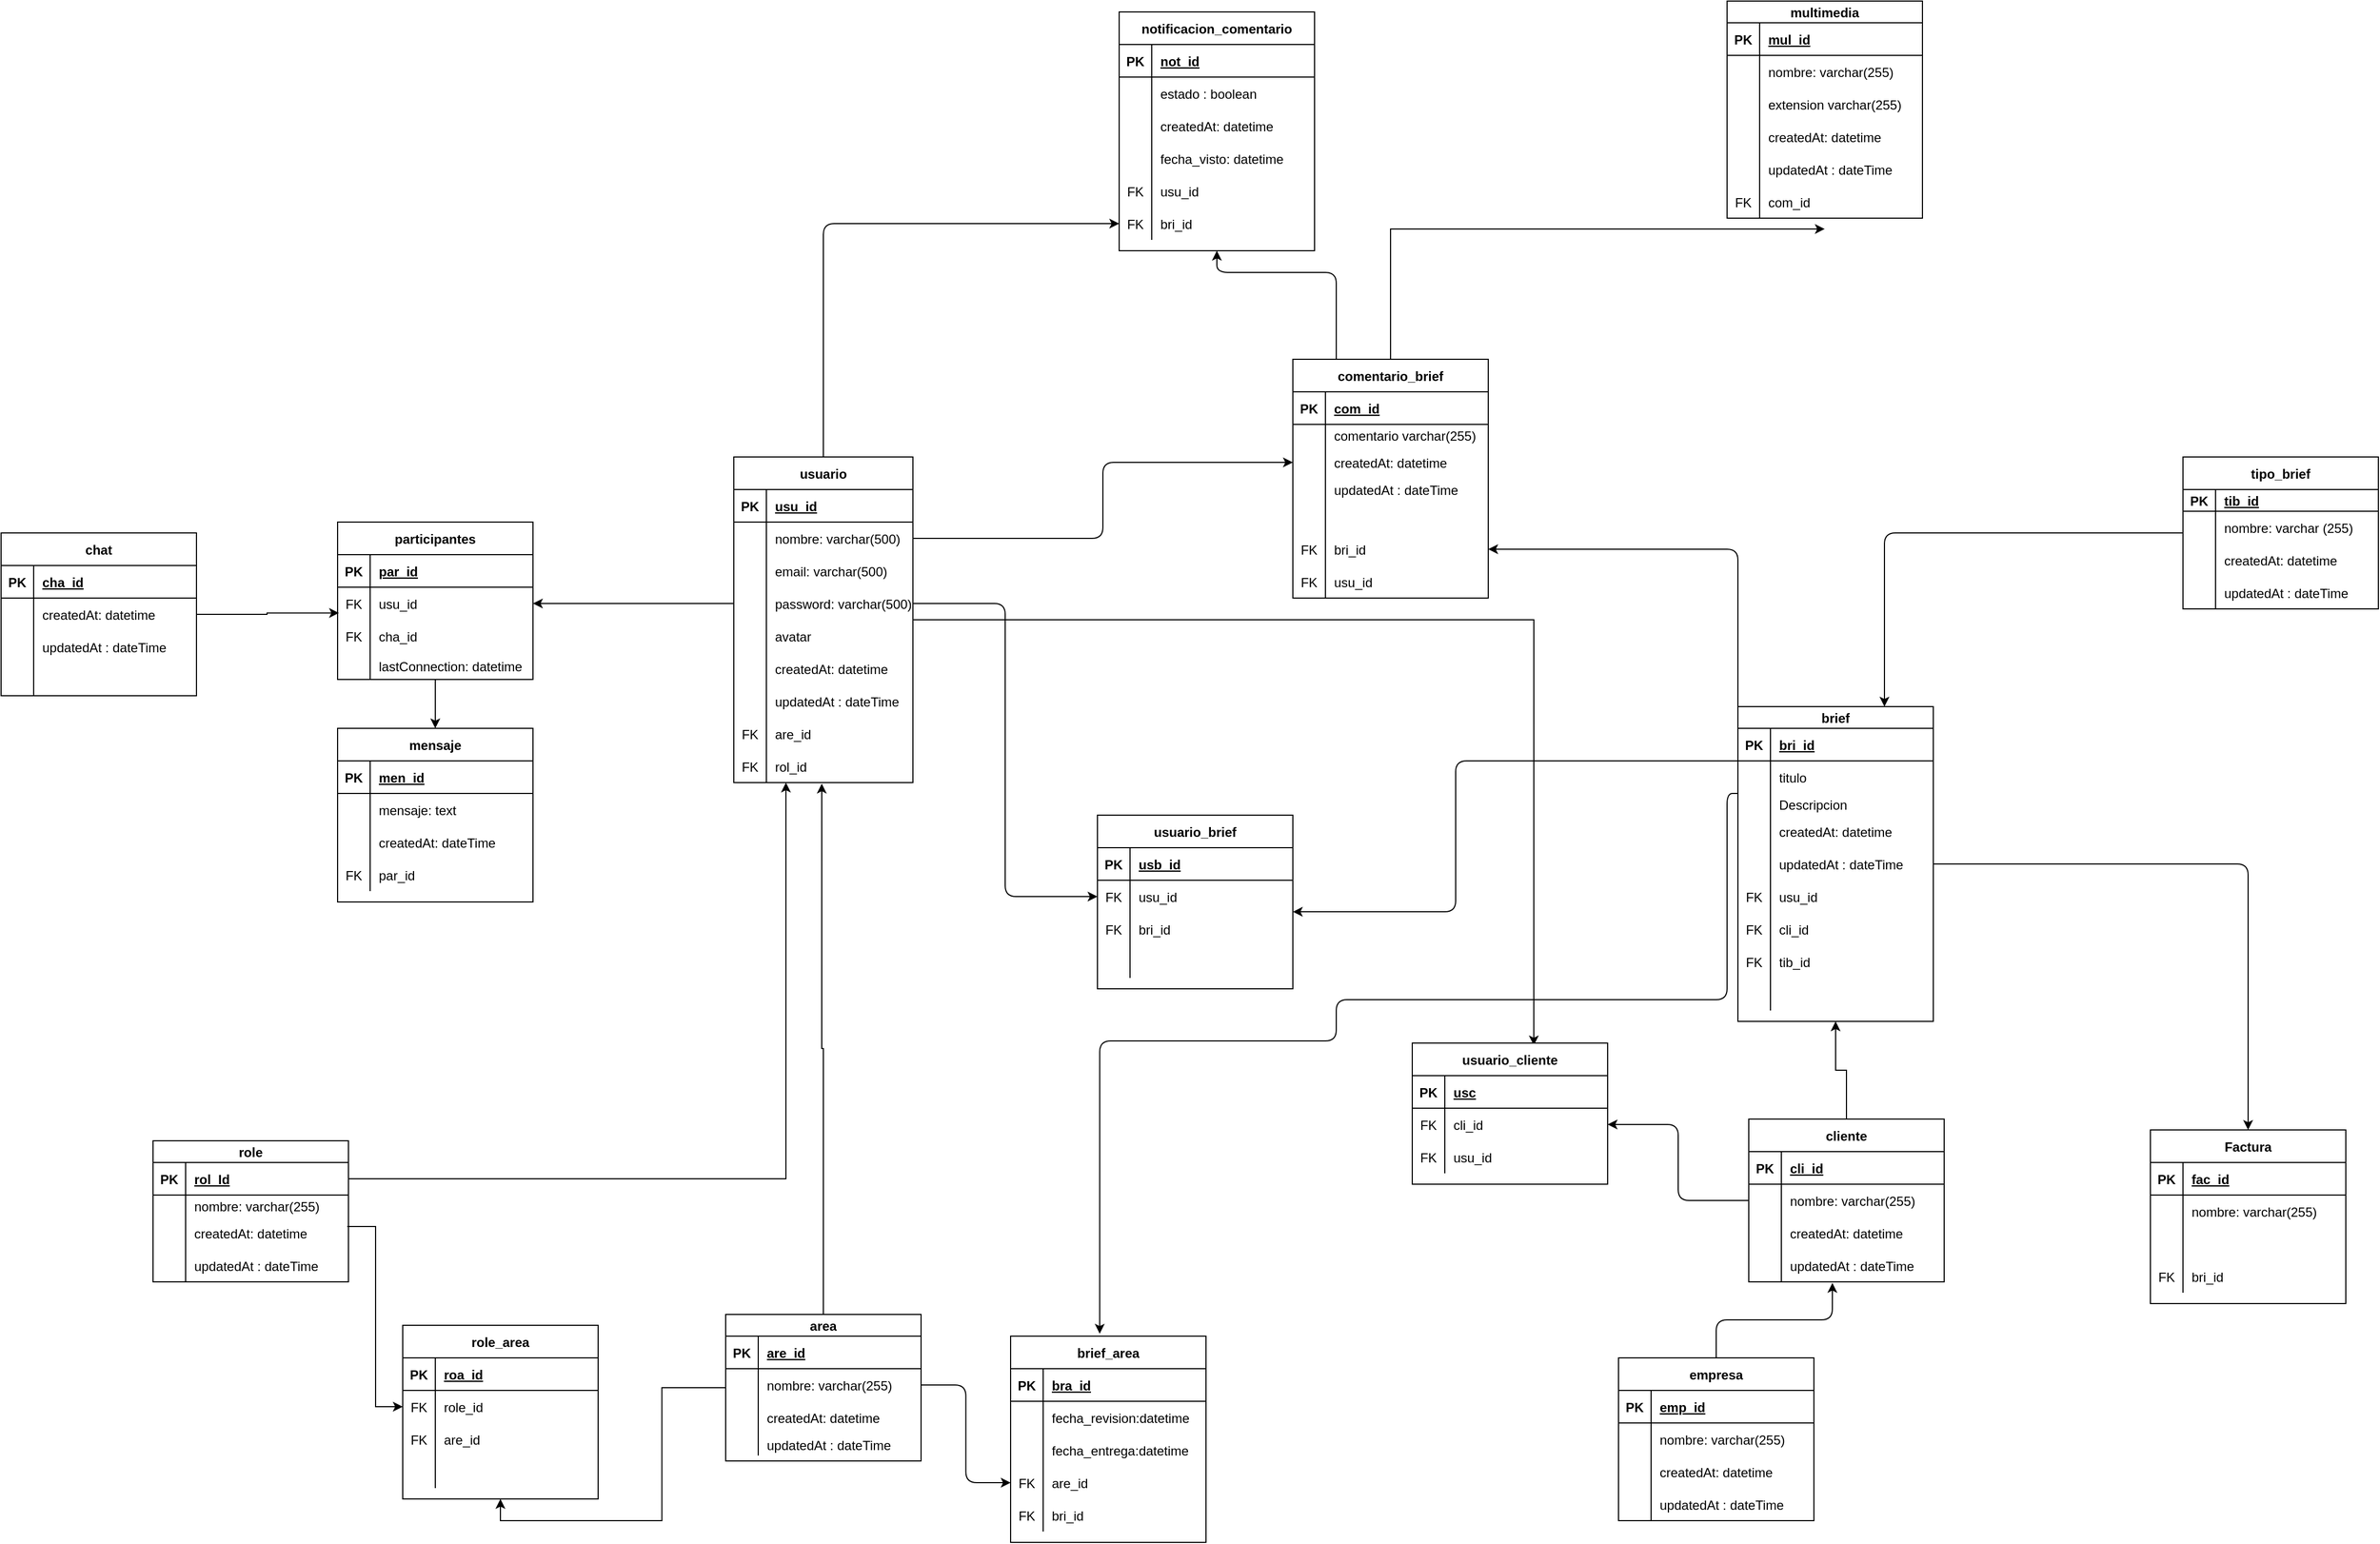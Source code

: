 <mxfile version="14.9.2" type="github">
  <diagram id="nL7g1PBdxny8JJ9BxD77" name="Page-1">
    <mxGraphModel dx="4382" dy="3004" grid="1" gridSize="10" guides="1" tooltips="1" connect="1" arrows="1" fold="1" page="1" pageScale="1" pageWidth="827" pageHeight="1169" math="0" shadow="0">
      <root>
        <mxCell id="0" />
        <mxCell id="1" parent="0" />
        <mxCell id="hSuV8_HLwK0Mi9I-SFx6-502" style="edgeStyle=orthogonalEdgeStyle;curved=0;rounded=1;sketch=0;orthogonalLoop=1;jettySize=auto;html=1;exitX=0.5;exitY=0;exitDx=0;exitDy=0;entryX=0;entryY=0.5;entryDx=0;entryDy=0;" parent="1" source="neKcxoRv8j9KEMZNvU1a-15" target="hSuV8_HLwK0Mi9I-SFx6-486" edge="1">
          <mxGeometry relative="1" as="geometry">
            <mxPoint x="187.5" y="-150" as="targetPoint" />
          </mxGeometry>
        </mxCell>
        <mxCell id="vejOjUQ3Ljio25oBvym2-38" style="edgeStyle=orthogonalEdgeStyle;rounded=0;orthogonalLoop=1;jettySize=auto;html=1;entryX=0.622;entryY=0.016;entryDx=0;entryDy=0;entryPerimeter=0;" parent="1" source="neKcxoRv8j9KEMZNvU1a-15" target="hSuV8_HLwK0Mi9I-SFx6-555" edge="1">
          <mxGeometry relative="1" as="geometry" />
        </mxCell>
        <mxCell id="neKcxoRv8j9KEMZNvU1a-15" value="usuario" style="shape=table;startSize=30;container=1;collapsible=1;childLayout=tableLayout;fixedRows=1;rowLines=0;fontStyle=1;align=center;resizeLast=1;" parent="1" vertex="1">
          <mxGeometry x="105" y="-10" width="165" height="300" as="geometry">
            <mxRectangle x="320" y="310" width="80" height="30" as="alternateBounds" />
          </mxGeometry>
        </mxCell>
        <mxCell id="neKcxoRv8j9KEMZNvU1a-16" value="" style="shape=partialRectangle;collapsible=0;dropTarget=0;pointerEvents=0;fillColor=none;top=0;left=0;bottom=1;right=0;points=[[0,0.5],[1,0.5]];portConstraint=eastwest;" parent="neKcxoRv8j9KEMZNvU1a-15" vertex="1">
          <mxGeometry y="30" width="165" height="30" as="geometry" />
        </mxCell>
        <mxCell id="neKcxoRv8j9KEMZNvU1a-17" value="PK" style="shape=partialRectangle;connectable=0;fillColor=none;top=0;left=0;bottom=0;right=0;fontStyle=1;overflow=hidden;" parent="neKcxoRv8j9KEMZNvU1a-16" vertex="1">
          <mxGeometry width="30" height="30" as="geometry" />
        </mxCell>
        <mxCell id="neKcxoRv8j9KEMZNvU1a-18" value="usu_id" style="shape=partialRectangle;connectable=0;fillColor=none;top=0;left=0;bottom=0;right=0;align=left;spacingLeft=6;fontStyle=5;overflow=hidden;" parent="neKcxoRv8j9KEMZNvU1a-16" vertex="1">
          <mxGeometry x="30" width="135" height="30" as="geometry" />
        </mxCell>
        <mxCell id="neKcxoRv8j9KEMZNvU1a-19" value="" style="shape=partialRectangle;collapsible=0;dropTarget=0;pointerEvents=0;fillColor=none;top=0;left=0;bottom=0;right=0;points=[[0,0.5],[1,0.5]];portConstraint=eastwest;" parent="neKcxoRv8j9KEMZNvU1a-15" vertex="1">
          <mxGeometry y="60" width="165" height="30" as="geometry" />
        </mxCell>
        <mxCell id="neKcxoRv8j9KEMZNvU1a-20" value="" style="shape=partialRectangle;connectable=0;fillColor=none;top=0;left=0;bottom=0;right=0;editable=1;overflow=hidden;" parent="neKcxoRv8j9KEMZNvU1a-19" vertex="1">
          <mxGeometry width="30" height="30" as="geometry" />
        </mxCell>
        <mxCell id="neKcxoRv8j9KEMZNvU1a-21" value="nombre: varchar(500)" style="shape=partialRectangle;connectable=0;fillColor=none;top=0;left=0;bottom=0;right=0;align=left;spacingLeft=6;overflow=hidden;" parent="neKcxoRv8j9KEMZNvU1a-19" vertex="1">
          <mxGeometry x="30" width="135" height="30" as="geometry" />
        </mxCell>
        <mxCell id="neKcxoRv8j9KEMZNvU1a-22" value="" style="shape=partialRectangle;collapsible=0;dropTarget=0;pointerEvents=0;fillColor=none;top=0;left=0;bottom=0;right=0;points=[[0,0.5],[1,0.5]];portConstraint=eastwest;" parent="neKcxoRv8j9KEMZNvU1a-15" vertex="1">
          <mxGeometry y="90" width="165" height="30" as="geometry" />
        </mxCell>
        <mxCell id="neKcxoRv8j9KEMZNvU1a-23" value="" style="shape=partialRectangle;connectable=0;fillColor=none;top=0;left=0;bottom=0;right=0;editable=1;overflow=hidden;" parent="neKcxoRv8j9KEMZNvU1a-22" vertex="1">
          <mxGeometry width="30" height="30" as="geometry" />
        </mxCell>
        <mxCell id="neKcxoRv8j9KEMZNvU1a-24" value="email: varchar(500)" style="shape=partialRectangle;connectable=0;fillColor=none;top=0;left=0;bottom=0;right=0;align=left;spacingLeft=6;overflow=hidden;" parent="neKcxoRv8j9KEMZNvU1a-22" vertex="1">
          <mxGeometry x="30" width="135" height="30" as="geometry" />
        </mxCell>
        <mxCell id="neKcxoRv8j9KEMZNvU1a-25" value="" style="shape=partialRectangle;collapsible=0;dropTarget=0;pointerEvents=0;fillColor=none;top=0;left=0;bottom=0;right=0;points=[[0,0.5],[1,0.5]];portConstraint=eastwest;" parent="neKcxoRv8j9KEMZNvU1a-15" vertex="1">
          <mxGeometry y="120" width="165" height="30" as="geometry" />
        </mxCell>
        <mxCell id="neKcxoRv8j9KEMZNvU1a-26" value="" style="shape=partialRectangle;connectable=0;fillColor=none;top=0;left=0;bottom=0;right=0;editable=1;overflow=hidden;" parent="neKcxoRv8j9KEMZNvU1a-25" vertex="1">
          <mxGeometry width="30" height="30" as="geometry" />
        </mxCell>
        <mxCell id="neKcxoRv8j9KEMZNvU1a-27" value="password: varchar(500)" style="shape=partialRectangle;connectable=0;fillColor=none;top=0;left=0;bottom=0;right=0;align=left;spacingLeft=6;overflow=hidden;" parent="neKcxoRv8j9KEMZNvU1a-25" vertex="1">
          <mxGeometry x="30" width="135" height="30" as="geometry" />
        </mxCell>
        <mxCell id="hSuV8_HLwK0Mi9I-SFx6-35" value="" style="shape=partialRectangle;collapsible=0;dropTarget=0;pointerEvents=0;fillColor=none;top=0;left=0;bottom=0;right=0;points=[[0,0.5],[1,0.5]];portConstraint=eastwest;" parent="neKcxoRv8j9KEMZNvU1a-15" vertex="1">
          <mxGeometry y="150" width="165" height="30" as="geometry" />
        </mxCell>
        <mxCell id="hSuV8_HLwK0Mi9I-SFx6-36" value="" style="shape=partialRectangle;connectable=0;fillColor=none;top=0;left=0;bottom=0;right=0;editable=1;overflow=hidden;" parent="hSuV8_HLwK0Mi9I-SFx6-35" vertex="1">
          <mxGeometry width="30" height="30" as="geometry" />
        </mxCell>
        <mxCell id="hSuV8_HLwK0Mi9I-SFx6-37" value="avatar" style="shape=partialRectangle;connectable=0;fillColor=none;top=0;left=0;bottom=0;right=0;align=left;spacingLeft=6;overflow=hidden;" parent="hSuV8_HLwK0Mi9I-SFx6-35" vertex="1">
          <mxGeometry x="30" width="135" height="30" as="geometry" />
        </mxCell>
        <mxCell id="vejOjUQ3Ljio25oBvym2-62" value="" style="shape=partialRectangle;collapsible=0;dropTarget=0;pointerEvents=0;fillColor=none;top=0;left=0;bottom=0;right=0;points=[[0,0.5],[1,0.5]];portConstraint=eastwest;" parent="neKcxoRv8j9KEMZNvU1a-15" vertex="1">
          <mxGeometry y="180" width="165" height="30" as="geometry" />
        </mxCell>
        <mxCell id="vejOjUQ3Ljio25oBvym2-63" value="" style="shape=partialRectangle;connectable=0;fillColor=none;top=0;left=0;bottom=0;right=0;editable=1;overflow=hidden;" parent="vejOjUQ3Ljio25oBvym2-62" vertex="1">
          <mxGeometry width="30" height="30" as="geometry" />
        </mxCell>
        <mxCell id="vejOjUQ3Ljio25oBvym2-64" value="createdAt: datetime" style="shape=partialRectangle;connectable=0;fillColor=none;top=0;left=0;bottom=0;right=0;align=left;spacingLeft=6;overflow=hidden;" parent="vejOjUQ3Ljio25oBvym2-62" vertex="1">
          <mxGeometry x="30" width="135" height="30" as="geometry" />
        </mxCell>
        <mxCell id="vejOjUQ3Ljio25oBvym2-66" value="" style="shape=partialRectangle;collapsible=0;dropTarget=0;pointerEvents=0;fillColor=none;top=0;left=0;bottom=0;right=0;points=[[0,0.5],[1,0.5]];portConstraint=eastwest;" parent="neKcxoRv8j9KEMZNvU1a-15" vertex="1">
          <mxGeometry y="210" width="165" height="30" as="geometry" />
        </mxCell>
        <mxCell id="vejOjUQ3Ljio25oBvym2-67" value="" style="shape=partialRectangle;connectable=0;fillColor=none;top=0;left=0;bottom=0;right=0;editable=1;overflow=hidden;" parent="vejOjUQ3Ljio25oBvym2-66" vertex="1">
          <mxGeometry width="30" height="30" as="geometry" />
        </mxCell>
        <mxCell id="vejOjUQ3Ljio25oBvym2-68" value="updatedAt : dateTime" style="shape=partialRectangle;connectable=0;fillColor=none;top=0;left=0;bottom=0;right=0;align=left;spacingLeft=6;overflow=hidden;" parent="vejOjUQ3Ljio25oBvym2-66" vertex="1">
          <mxGeometry x="30" width="135" height="30" as="geometry" />
        </mxCell>
        <mxCell id="vejOjUQ3Ljio25oBvym2-56" value="" style="shape=partialRectangle;collapsible=0;dropTarget=0;pointerEvents=0;fillColor=none;top=0;left=0;bottom=0;right=0;points=[[0,0.5],[1,0.5]];portConstraint=eastwest;" parent="neKcxoRv8j9KEMZNvU1a-15" vertex="1">
          <mxGeometry y="240" width="165" height="30" as="geometry" />
        </mxCell>
        <mxCell id="vejOjUQ3Ljio25oBvym2-57" value="FK" style="shape=partialRectangle;connectable=0;fillColor=none;top=0;left=0;bottom=0;right=0;fontStyle=0;overflow=hidden;" parent="vejOjUQ3Ljio25oBvym2-56" vertex="1">
          <mxGeometry width="30" height="30" as="geometry" />
        </mxCell>
        <mxCell id="vejOjUQ3Ljio25oBvym2-58" value="are_id" style="shape=partialRectangle;connectable=0;fillColor=none;top=0;left=0;bottom=0;right=0;align=left;spacingLeft=6;fontStyle=0;overflow=hidden;" parent="vejOjUQ3Ljio25oBvym2-56" vertex="1">
          <mxGeometry x="30" width="135" height="30" as="geometry" />
        </mxCell>
        <mxCell id="hSuV8_HLwK0Mi9I-SFx6-356" value="" style="shape=partialRectangle;collapsible=0;dropTarget=0;pointerEvents=0;fillColor=none;top=0;left=0;bottom=0;right=0;points=[[0,0.5],[1,0.5]];portConstraint=eastwest;rounded=0;sketch=0;" parent="neKcxoRv8j9KEMZNvU1a-15" vertex="1">
          <mxGeometry y="270" width="165" height="30" as="geometry" />
        </mxCell>
        <mxCell id="hSuV8_HLwK0Mi9I-SFx6-357" value="FK" style="shape=partialRectangle;connectable=0;fillColor=none;top=0;left=0;bottom=0;right=0;fontStyle=0;overflow=hidden;" parent="hSuV8_HLwK0Mi9I-SFx6-356" vertex="1">
          <mxGeometry width="30" height="30" as="geometry" />
        </mxCell>
        <mxCell id="hSuV8_HLwK0Mi9I-SFx6-358" value="rol_id" style="shape=partialRectangle;connectable=0;fillColor=none;top=0;left=0;bottom=0;right=0;align=left;spacingLeft=6;fontStyle=0;overflow=hidden;" parent="hSuV8_HLwK0Mi9I-SFx6-356" vertex="1">
          <mxGeometry x="30" width="135" height="30" as="geometry" />
        </mxCell>
        <mxCell id="vejOjUQ3Ljio25oBvym2-15" style="edgeStyle=orthogonalEdgeStyle;rounded=0;orthogonalLoop=1;jettySize=auto;html=1;entryX=0;entryY=0.5;entryDx=0;entryDy=0;exitX=0.994;exitY=0.3;exitDx=0;exitDy=0;exitPerimeter=0;" parent="1" source="hSuV8_HLwK0Mi9I-SFx6-46" target="vejOjUQ3Ljio25oBvym2-6" edge="1">
          <mxGeometry relative="1" as="geometry" />
        </mxCell>
        <mxCell id="hSuV8_HLwK0Mi9I-SFx6-39" value="role" style="shape=table;startSize=20;container=1;collapsible=1;childLayout=tableLayout;fixedRows=1;rowLines=0;fontStyle=1;align=center;resizeLast=1;" parent="1" vertex="1">
          <mxGeometry x="-430" y="620" width="180" height="130" as="geometry" />
        </mxCell>
        <mxCell id="hSuV8_HLwK0Mi9I-SFx6-40" value="" style="shape=partialRectangle;collapsible=0;dropTarget=0;pointerEvents=0;fillColor=none;top=0;left=0;bottom=1;right=0;points=[[0,0.5],[1,0.5]];portConstraint=eastwest;" parent="hSuV8_HLwK0Mi9I-SFx6-39" vertex="1">
          <mxGeometry y="20" width="180" height="30" as="geometry" />
        </mxCell>
        <mxCell id="hSuV8_HLwK0Mi9I-SFx6-41" value="PK" style="shape=partialRectangle;connectable=0;fillColor=none;top=0;left=0;bottom=0;right=0;fontStyle=1;overflow=hidden;" parent="hSuV8_HLwK0Mi9I-SFx6-40" vertex="1">
          <mxGeometry width="30" height="30" as="geometry" />
        </mxCell>
        <mxCell id="hSuV8_HLwK0Mi9I-SFx6-42" value="rol_Id" style="shape=partialRectangle;connectable=0;fillColor=none;top=0;left=0;bottom=0;right=0;align=left;spacingLeft=6;fontStyle=5;overflow=hidden;" parent="hSuV8_HLwK0Mi9I-SFx6-40" vertex="1">
          <mxGeometry x="30" width="150" height="30" as="geometry" />
        </mxCell>
        <mxCell id="hSuV8_HLwK0Mi9I-SFx6-43" value="" style="shape=partialRectangle;collapsible=0;dropTarget=0;pointerEvents=0;fillColor=none;top=0;left=0;bottom=0;right=0;points=[[0,0.5],[1,0.5]];portConstraint=eastwest;" parent="hSuV8_HLwK0Mi9I-SFx6-39" vertex="1">
          <mxGeometry y="50" width="180" height="20" as="geometry" />
        </mxCell>
        <mxCell id="hSuV8_HLwK0Mi9I-SFx6-44" value="" style="shape=partialRectangle;connectable=0;fillColor=none;top=0;left=0;bottom=0;right=0;editable=1;overflow=hidden;" parent="hSuV8_HLwK0Mi9I-SFx6-43" vertex="1">
          <mxGeometry width="30" height="20" as="geometry" />
        </mxCell>
        <mxCell id="hSuV8_HLwK0Mi9I-SFx6-45" value="nombre: varchar(255)" style="shape=partialRectangle;connectable=0;fillColor=none;top=0;left=0;bottom=0;right=0;align=left;spacingLeft=6;overflow=hidden;" parent="hSuV8_HLwK0Mi9I-SFx6-43" vertex="1">
          <mxGeometry x="30" width="150" height="20" as="geometry" />
        </mxCell>
        <mxCell id="hSuV8_HLwK0Mi9I-SFx6-46" value="" style="shape=partialRectangle;collapsible=0;dropTarget=0;pointerEvents=0;fillColor=none;top=0;left=0;bottom=0;right=0;points=[[0,0.5],[1,0.5]];portConstraint=eastwest;" parent="hSuV8_HLwK0Mi9I-SFx6-39" vertex="1">
          <mxGeometry y="70" width="180" height="30" as="geometry" />
        </mxCell>
        <mxCell id="hSuV8_HLwK0Mi9I-SFx6-47" value="" style="shape=partialRectangle;connectable=0;fillColor=none;top=0;left=0;bottom=0;right=0;editable=1;overflow=hidden;" parent="hSuV8_HLwK0Mi9I-SFx6-46" vertex="1">
          <mxGeometry width="30" height="30" as="geometry" />
        </mxCell>
        <mxCell id="hSuV8_HLwK0Mi9I-SFx6-48" value="createdAt: datetime" style="shape=partialRectangle;connectable=0;fillColor=none;top=0;left=0;bottom=0;right=0;align=left;spacingLeft=6;overflow=hidden;" parent="hSuV8_HLwK0Mi9I-SFx6-46" vertex="1">
          <mxGeometry x="30" width="150" height="30" as="geometry" />
        </mxCell>
        <mxCell id="hSuV8_HLwK0Mi9I-SFx6-49" value="" style="shape=partialRectangle;collapsible=0;dropTarget=0;pointerEvents=0;fillColor=none;top=0;left=0;bottom=0;right=0;points=[[0,0.5],[1,0.5]];portConstraint=eastwest;" parent="hSuV8_HLwK0Mi9I-SFx6-39" vertex="1">
          <mxGeometry y="100" width="180" height="30" as="geometry" />
        </mxCell>
        <mxCell id="hSuV8_HLwK0Mi9I-SFx6-50" value="" style="shape=partialRectangle;connectable=0;fillColor=none;top=0;left=0;bottom=0;right=0;editable=1;overflow=hidden;" parent="hSuV8_HLwK0Mi9I-SFx6-49" vertex="1">
          <mxGeometry width="30" height="30" as="geometry" />
        </mxCell>
        <mxCell id="hSuV8_HLwK0Mi9I-SFx6-51" value="updatedAt : dateTime" style="shape=partialRectangle;connectable=0;fillColor=none;top=0;left=0;bottom=0;right=0;align=left;spacingLeft=6;overflow=hidden;" parent="hSuV8_HLwK0Mi9I-SFx6-49" vertex="1">
          <mxGeometry x="30" width="150" height="30" as="geometry" />
        </mxCell>
        <mxCell id="vejOjUQ3Ljio25oBvym2-35" style="edgeStyle=orthogonalEdgeStyle;rounded=0;orthogonalLoop=1;jettySize=auto;html=1;entryX=0.5;entryY=1;entryDx=0;entryDy=0;" parent="1" source="hSuV8_HLwK0Mi9I-SFx6-80" target="vejOjUQ3Ljio25oBvym2-2" edge="1">
          <mxGeometry relative="1" as="geometry" />
        </mxCell>
        <mxCell id="vejOjUQ3Ljio25oBvym2-59" style="edgeStyle=orthogonalEdgeStyle;rounded=0;orthogonalLoop=1;jettySize=auto;html=1;entryX=0.491;entryY=1.033;entryDx=0;entryDy=0;entryPerimeter=0;" parent="1" source="hSuV8_HLwK0Mi9I-SFx6-80" target="hSuV8_HLwK0Mi9I-SFx6-356" edge="1">
          <mxGeometry relative="1" as="geometry" />
        </mxCell>
        <mxCell id="hSuV8_HLwK0Mi9I-SFx6-80" value="area" style="shape=table;startSize=20;container=1;collapsible=1;childLayout=tableLayout;fixedRows=1;rowLines=0;fontStyle=1;align=center;resizeLast=1;" parent="1" vertex="1">
          <mxGeometry x="97.5" y="780" width="180" height="135" as="geometry" />
        </mxCell>
        <mxCell id="hSuV8_HLwK0Mi9I-SFx6-81" value="" style="shape=partialRectangle;collapsible=0;dropTarget=0;pointerEvents=0;fillColor=none;top=0;left=0;bottom=1;right=0;points=[[0,0.5],[1,0.5]];portConstraint=eastwest;" parent="hSuV8_HLwK0Mi9I-SFx6-80" vertex="1">
          <mxGeometry y="20" width="180" height="30" as="geometry" />
        </mxCell>
        <mxCell id="hSuV8_HLwK0Mi9I-SFx6-82" value="PK" style="shape=partialRectangle;connectable=0;fillColor=none;top=0;left=0;bottom=0;right=0;fontStyle=1;overflow=hidden;" parent="hSuV8_HLwK0Mi9I-SFx6-81" vertex="1">
          <mxGeometry width="30" height="30" as="geometry" />
        </mxCell>
        <mxCell id="hSuV8_HLwK0Mi9I-SFx6-83" value="are_id" style="shape=partialRectangle;connectable=0;fillColor=none;top=0;left=0;bottom=0;right=0;align=left;spacingLeft=6;fontStyle=5;overflow=hidden;" parent="hSuV8_HLwK0Mi9I-SFx6-81" vertex="1">
          <mxGeometry x="30" width="150" height="30" as="geometry" />
        </mxCell>
        <mxCell id="hSuV8_HLwK0Mi9I-SFx6-84" value="" style="shape=partialRectangle;collapsible=0;dropTarget=0;pointerEvents=0;fillColor=none;top=0;left=0;bottom=0;right=0;points=[[0,0.5],[1,0.5]];portConstraint=eastwest;" parent="hSuV8_HLwK0Mi9I-SFx6-80" vertex="1">
          <mxGeometry y="50" width="180" height="30" as="geometry" />
        </mxCell>
        <mxCell id="hSuV8_HLwK0Mi9I-SFx6-85" value="" style="shape=partialRectangle;connectable=0;fillColor=none;top=0;left=0;bottom=0;right=0;editable=1;overflow=hidden;" parent="hSuV8_HLwK0Mi9I-SFx6-84" vertex="1">
          <mxGeometry width="30" height="30" as="geometry" />
        </mxCell>
        <mxCell id="hSuV8_HLwK0Mi9I-SFx6-86" value="nombre: varchar(255)" style="shape=partialRectangle;connectable=0;fillColor=none;top=0;left=0;bottom=0;right=0;align=left;spacingLeft=6;overflow=hidden;" parent="hSuV8_HLwK0Mi9I-SFx6-84" vertex="1">
          <mxGeometry x="30" width="150" height="30" as="geometry" />
        </mxCell>
        <mxCell id="hSuV8_HLwK0Mi9I-SFx6-87" value="" style="shape=partialRectangle;collapsible=0;dropTarget=0;pointerEvents=0;fillColor=none;top=0;left=0;bottom=0;right=0;points=[[0,0.5],[1,0.5]];portConstraint=eastwest;" parent="hSuV8_HLwK0Mi9I-SFx6-80" vertex="1">
          <mxGeometry y="80" width="180" height="30" as="geometry" />
        </mxCell>
        <mxCell id="hSuV8_HLwK0Mi9I-SFx6-88" value="" style="shape=partialRectangle;connectable=0;fillColor=none;top=0;left=0;bottom=0;right=0;editable=1;overflow=hidden;" parent="hSuV8_HLwK0Mi9I-SFx6-87" vertex="1">
          <mxGeometry width="30" height="30" as="geometry" />
        </mxCell>
        <mxCell id="hSuV8_HLwK0Mi9I-SFx6-89" value="createdAt: datetime" style="shape=partialRectangle;connectable=0;fillColor=none;top=0;left=0;bottom=0;right=0;align=left;spacingLeft=6;overflow=hidden;" parent="hSuV8_HLwK0Mi9I-SFx6-87" vertex="1">
          <mxGeometry x="30" width="150" height="30" as="geometry" />
        </mxCell>
        <mxCell id="hSuV8_HLwK0Mi9I-SFx6-90" value="" style="shape=partialRectangle;collapsible=0;dropTarget=0;pointerEvents=0;fillColor=none;top=0;left=0;bottom=0;right=0;points=[[0,0.5],[1,0.5]];portConstraint=eastwest;" parent="hSuV8_HLwK0Mi9I-SFx6-80" vertex="1">
          <mxGeometry y="110" width="180" height="20" as="geometry" />
        </mxCell>
        <mxCell id="hSuV8_HLwK0Mi9I-SFx6-91" value="" style="shape=partialRectangle;connectable=0;fillColor=none;top=0;left=0;bottom=0;right=0;editable=1;overflow=hidden;" parent="hSuV8_HLwK0Mi9I-SFx6-90" vertex="1">
          <mxGeometry width="30" height="20" as="geometry" />
        </mxCell>
        <mxCell id="hSuV8_HLwK0Mi9I-SFx6-92" value="updatedAt : dateTime" style="shape=partialRectangle;connectable=0;fillColor=none;top=0;left=0;bottom=0;right=0;align=left;spacingLeft=6;overflow=hidden;" parent="hSuV8_HLwK0Mi9I-SFx6-90" vertex="1">
          <mxGeometry x="30" width="150" height="20" as="geometry" />
        </mxCell>
        <mxCell id="hSuV8_HLwK0Mi9I-SFx6-339" style="edgeStyle=orthogonalEdgeStyle;curved=0;rounded=1;sketch=0;orthogonalLoop=1;jettySize=auto;html=1;entryX=1;entryY=0.967;entryDx=0;entryDy=0;entryPerimeter=0;" parent="1" source="hSuV8_HLwK0Mi9I-SFx6-93" target="hSuV8_HLwK0Mi9I-SFx6-328" edge="1">
          <mxGeometry relative="1" as="geometry">
            <Array as="points">
              <mxPoint x="770" y="270" />
            </Array>
          </mxGeometry>
        </mxCell>
        <mxCell id="hSuV8_HLwK0Mi9I-SFx6-405" style="edgeStyle=orthogonalEdgeStyle;curved=0;rounded=1;sketch=0;orthogonalLoop=1;jettySize=auto;html=1;entryX=0.456;entryY=-0.012;entryDx=0;entryDy=0;entryPerimeter=0;" parent="1" source="hSuV8_HLwK0Mi9I-SFx6-93" target="hSuV8_HLwK0Mi9I-SFx6-391" edge="1">
          <mxGeometry relative="1" as="geometry">
            <Array as="points">
              <mxPoint x="1020" y="300" />
              <mxPoint x="1020" y="490" />
              <mxPoint x="660" y="490" />
              <mxPoint x="660" y="528" />
            </Array>
          </mxGeometry>
        </mxCell>
        <mxCell id="hSuV8_HLwK0Mi9I-SFx6-419" style="edgeStyle=orthogonalEdgeStyle;curved=0;rounded=1;sketch=0;orthogonalLoop=1;jettySize=auto;html=1;entryX=0.5;entryY=0;entryDx=0;entryDy=0;" parent="1" source="hSuV8_HLwK0Mi9I-SFx6-93" target="hSuV8_HLwK0Mi9I-SFx6-406" edge="1">
          <mxGeometry relative="1" as="geometry" />
        </mxCell>
        <mxCell id="hSuV8_HLwK0Mi9I-SFx6-524" style="edgeStyle=orthogonalEdgeStyle;curved=0;rounded=1;sketch=0;orthogonalLoop=1;jettySize=auto;html=1;exitX=0;exitY=0;exitDx=0;exitDy=0;entryX=1;entryY=0.5;entryDx=0;entryDy=0;" parent="1" source="hSuV8_HLwK0Mi9I-SFx6-93" target="hSuV8_HLwK0Mi9I-SFx6-374" edge="1">
          <mxGeometry relative="1" as="geometry" />
        </mxCell>
        <mxCell id="hSuV8_HLwK0Mi9I-SFx6-93" value="brief" style="shape=table;startSize=20;container=1;collapsible=1;childLayout=tableLayout;fixedRows=1;rowLines=0;fontStyle=1;align=center;resizeLast=1;" parent="1" vertex="1">
          <mxGeometry x="1030" y="220" width="180" height="290" as="geometry" />
        </mxCell>
        <mxCell id="hSuV8_HLwK0Mi9I-SFx6-94" value="" style="shape=partialRectangle;collapsible=0;dropTarget=0;pointerEvents=0;fillColor=none;top=0;left=0;bottom=1;right=0;points=[[0,0.5],[1,0.5]];portConstraint=eastwest;" parent="hSuV8_HLwK0Mi9I-SFx6-93" vertex="1">
          <mxGeometry y="20" width="180" height="30" as="geometry" />
        </mxCell>
        <mxCell id="hSuV8_HLwK0Mi9I-SFx6-95" value="PK" style="shape=partialRectangle;connectable=0;fillColor=none;top=0;left=0;bottom=0;right=0;fontStyle=1;overflow=hidden;" parent="hSuV8_HLwK0Mi9I-SFx6-94" vertex="1">
          <mxGeometry width="30" height="30" as="geometry" />
        </mxCell>
        <mxCell id="hSuV8_HLwK0Mi9I-SFx6-96" value="bri_id" style="shape=partialRectangle;connectable=0;fillColor=none;top=0;left=0;bottom=0;right=0;align=left;spacingLeft=6;fontStyle=5;overflow=hidden;" parent="hSuV8_HLwK0Mi9I-SFx6-94" vertex="1">
          <mxGeometry x="30" width="150" height="30" as="geometry" />
        </mxCell>
        <mxCell id="hSuV8_HLwK0Mi9I-SFx6-97" value="" style="shape=partialRectangle;collapsible=0;dropTarget=0;pointerEvents=0;fillColor=none;top=0;left=0;bottom=0;right=0;points=[[0,0.5],[1,0.5]];portConstraint=eastwest;" parent="hSuV8_HLwK0Mi9I-SFx6-93" vertex="1">
          <mxGeometry y="50" width="180" height="30" as="geometry" />
        </mxCell>
        <mxCell id="hSuV8_HLwK0Mi9I-SFx6-98" value="" style="shape=partialRectangle;connectable=0;fillColor=none;top=0;left=0;bottom=0;right=0;editable=1;overflow=hidden;" parent="hSuV8_HLwK0Mi9I-SFx6-97" vertex="1">
          <mxGeometry width="30" height="30" as="geometry" />
        </mxCell>
        <mxCell id="hSuV8_HLwK0Mi9I-SFx6-99" value="titulo" style="shape=partialRectangle;connectable=0;fillColor=none;top=0;left=0;bottom=0;right=0;align=left;spacingLeft=6;overflow=hidden;" parent="hSuV8_HLwK0Mi9I-SFx6-97" vertex="1">
          <mxGeometry x="30" width="150" height="30" as="geometry" />
        </mxCell>
        <mxCell id="hSuV8_HLwK0Mi9I-SFx6-100" value="" style="shape=partialRectangle;collapsible=0;dropTarget=0;pointerEvents=0;fillColor=none;top=0;left=0;bottom=0;right=0;points=[[0,0.5],[1,0.5]];portConstraint=eastwest;" parent="hSuV8_HLwK0Mi9I-SFx6-93" vertex="1">
          <mxGeometry y="80" width="180" height="20" as="geometry" />
        </mxCell>
        <mxCell id="hSuV8_HLwK0Mi9I-SFx6-101" value="" style="shape=partialRectangle;connectable=0;fillColor=none;top=0;left=0;bottom=0;right=0;editable=1;overflow=hidden;" parent="hSuV8_HLwK0Mi9I-SFx6-100" vertex="1">
          <mxGeometry width="30" height="20" as="geometry" />
        </mxCell>
        <mxCell id="hSuV8_HLwK0Mi9I-SFx6-102" value="Descripcion" style="shape=partialRectangle;connectable=0;fillColor=none;top=0;left=0;bottom=0;right=0;align=left;spacingLeft=6;overflow=hidden;" parent="hSuV8_HLwK0Mi9I-SFx6-100" vertex="1">
          <mxGeometry x="30" width="150" height="20" as="geometry" />
        </mxCell>
        <mxCell id="hSuV8_HLwK0Mi9I-SFx6-103" value="" style="shape=partialRectangle;collapsible=0;dropTarget=0;pointerEvents=0;fillColor=none;top=0;left=0;bottom=0;right=0;points=[[0,0.5],[1,0.5]];portConstraint=eastwest;" parent="hSuV8_HLwK0Mi9I-SFx6-93" vertex="1">
          <mxGeometry y="100" width="180" height="30" as="geometry" />
        </mxCell>
        <mxCell id="hSuV8_HLwK0Mi9I-SFx6-104" value="" style="shape=partialRectangle;connectable=0;fillColor=none;top=0;left=0;bottom=0;right=0;editable=1;overflow=hidden;" parent="hSuV8_HLwK0Mi9I-SFx6-103" vertex="1">
          <mxGeometry width="30" height="30" as="geometry" />
        </mxCell>
        <mxCell id="hSuV8_HLwK0Mi9I-SFx6-105" value="createdAt: datetime" style="shape=partialRectangle;connectable=0;fillColor=none;top=0;left=0;bottom=0;right=0;align=left;spacingLeft=6;overflow=hidden;" parent="hSuV8_HLwK0Mi9I-SFx6-103" vertex="1">
          <mxGeometry x="30" width="150" height="30" as="geometry" />
        </mxCell>
        <mxCell id="vejOjUQ3Ljio25oBvym2-70" value="" style="shape=partialRectangle;collapsible=0;dropTarget=0;pointerEvents=0;fillColor=none;top=0;left=0;bottom=0;right=0;points=[[0,0.5],[1,0.5]];portConstraint=eastwest;" parent="hSuV8_HLwK0Mi9I-SFx6-93" vertex="1">
          <mxGeometry y="130" width="180" height="30" as="geometry" />
        </mxCell>
        <mxCell id="vejOjUQ3Ljio25oBvym2-71" value="" style="shape=partialRectangle;connectable=0;fillColor=none;top=0;left=0;bottom=0;right=0;editable=1;overflow=hidden;" parent="vejOjUQ3Ljio25oBvym2-70" vertex="1">
          <mxGeometry width="30" height="30" as="geometry" />
        </mxCell>
        <mxCell id="vejOjUQ3Ljio25oBvym2-72" value="updatedAt : dateTime" style="shape=partialRectangle;connectable=0;fillColor=none;top=0;left=0;bottom=0;right=0;align=left;spacingLeft=6;overflow=hidden;" parent="vejOjUQ3Ljio25oBvym2-70" vertex="1">
          <mxGeometry x="30" width="150" height="30" as="geometry" />
        </mxCell>
        <mxCell id="vejOjUQ3Ljio25oBvym2-87" value="" style="shape=partialRectangle;collapsible=0;dropTarget=0;pointerEvents=0;fillColor=none;top=0;left=0;bottom=0;right=0;points=[[0,0.5],[1,0.5]];portConstraint=eastwest;" parent="hSuV8_HLwK0Mi9I-SFx6-93" vertex="1">
          <mxGeometry y="160" width="180" height="30" as="geometry" />
        </mxCell>
        <mxCell id="vejOjUQ3Ljio25oBvym2-88" value="FK" style="shape=partialRectangle;connectable=0;fillColor=none;top=0;left=0;bottom=0;right=0;editable=1;overflow=hidden;" parent="vejOjUQ3Ljio25oBvym2-87" vertex="1">
          <mxGeometry width="30" height="30" as="geometry" />
        </mxCell>
        <mxCell id="vejOjUQ3Ljio25oBvym2-89" value="usu_id" style="shape=partialRectangle;connectable=0;fillColor=none;top=0;left=0;bottom=0;right=0;align=left;spacingLeft=6;overflow=hidden;" parent="vejOjUQ3Ljio25oBvym2-87" vertex="1">
          <mxGeometry x="30" width="150" height="30" as="geometry" />
        </mxCell>
        <mxCell id="vejOjUQ3Ljio25oBvym2-90" value="" style="shape=partialRectangle;collapsible=0;dropTarget=0;pointerEvents=0;fillColor=none;top=0;left=0;bottom=0;right=0;points=[[0,0.5],[1,0.5]];portConstraint=eastwest;" parent="hSuV8_HLwK0Mi9I-SFx6-93" vertex="1">
          <mxGeometry y="190" width="180" height="30" as="geometry" />
        </mxCell>
        <mxCell id="vejOjUQ3Ljio25oBvym2-91" value="FK" style="shape=partialRectangle;connectable=0;fillColor=none;top=0;left=0;bottom=0;right=0;editable=1;overflow=hidden;" parent="vejOjUQ3Ljio25oBvym2-90" vertex="1">
          <mxGeometry width="30" height="30" as="geometry" />
        </mxCell>
        <mxCell id="vejOjUQ3Ljio25oBvym2-92" value="cli_id" style="shape=partialRectangle;connectable=0;fillColor=none;top=0;left=0;bottom=0;right=0;align=left;spacingLeft=6;overflow=hidden;" parent="vejOjUQ3Ljio25oBvym2-90" vertex="1">
          <mxGeometry x="30" width="150" height="30" as="geometry" />
        </mxCell>
        <mxCell id="vejOjUQ3Ljio25oBvym2-94" value="" style="shape=partialRectangle;collapsible=0;dropTarget=0;pointerEvents=0;fillColor=none;top=0;left=0;bottom=0;right=0;points=[[0,0.5],[1,0.5]];portConstraint=eastwest;" parent="hSuV8_HLwK0Mi9I-SFx6-93" vertex="1">
          <mxGeometry y="220" width="180" height="30" as="geometry" />
        </mxCell>
        <mxCell id="vejOjUQ3Ljio25oBvym2-95" value="FK" style="shape=partialRectangle;connectable=0;fillColor=none;top=0;left=0;bottom=0;right=0;editable=1;overflow=hidden;" parent="vejOjUQ3Ljio25oBvym2-94" vertex="1">
          <mxGeometry width="30" height="30" as="geometry" />
        </mxCell>
        <mxCell id="vejOjUQ3Ljio25oBvym2-96" value="tib_id" style="shape=partialRectangle;connectable=0;fillColor=none;top=0;left=0;bottom=0;right=0;align=left;spacingLeft=6;overflow=hidden;" parent="vejOjUQ3Ljio25oBvym2-94" vertex="1">
          <mxGeometry x="30" width="150" height="30" as="geometry" />
        </mxCell>
        <mxCell id="vejOjUQ3Ljio25oBvym2-74" value="" style="shape=partialRectangle;collapsible=0;dropTarget=0;pointerEvents=0;fillColor=none;top=0;left=0;bottom=0;right=0;points=[[0,0.5],[1,0.5]];portConstraint=eastwest;" parent="hSuV8_HLwK0Mi9I-SFx6-93" vertex="1">
          <mxGeometry y="250" width="180" height="30" as="geometry" />
        </mxCell>
        <mxCell id="vejOjUQ3Ljio25oBvym2-75" value="" style="shape=partialRectangle;connectable=0;fillColor=none;top=0;left=0;bottom=0;right=0;editable=1;overflow=hidden;" parent="vejOjUQ3Ljio25oBvym2-74" vertex="1">
          <mxGeometry width="30" height="30" as="geometry" />
        </mxCell>
        <mxCell id="vejOjUQ3Ljio25oBvym2-76" value="" style="shape=partialRectangle;connectable=0;fillColor=none;top=0;left=0;bottom=0;right=0;align=left;spacingLeft=6;overflow=hidden;" parent="vejOjUQ3Ljio25oBvym2-74" vertex="1">
          <mxGeometry x="30" width="150" height="30" as="geometry" />
        </mxCell>
        <mxCell id="hSuV8_HLwK0Mi9I-SFx6-323" style="edgeStyle=orthogonalEdgeStyle;curved=0;rounded=1;sketch=0;orthogonalLoop=1;jettySize=auto;html=1;entryX=0.75;entryY=0;entryDx=0;entryDy=0;" parent="1" source="hSuV8_HLwK0Mi9I-SFx6-165" target="hSuV8_HLwK0Mi9I-SFx6-93" edge="1">
          <mxGeometry relative="1" as="geometry" />
        </mxCell>
        <mxCell id="hSuV8_HLwK0Mi9I-SFx6-165" value="tipo_brief" style="shape=table;startSize=30;container=1;collapsible=1;childLayout=tableLayout;fixedRows=1;rowLines=0;fontStyle=1;align=center;resizeLast=1;" parent="1" vertex="1">
          <mxGeometry x="1440" y="-10" width="180" height="140" as="geometry" />
        </mxCell>
        <mxCell id="hSuV8_HLwK0Mi9I-SFx6-166" value="" style="shape=partialRectangle;collapsible=0;dropTarget=0;pointerEvents=0;fillColor=none;top=0;left=0;bottom=1;right=0;points=[[0,0.5],[1,0.5]];portConstraint=eastwest;" parent="hSuV8_HLwK0Mi9I-SFx6-165" vertex="1">
          <mxGeometry y="30" width="180" height="20" as="geometry" />
        </mxCell>
        <mxCell id="hSuV8_HLwK0Mi9I-SFx6-167" value="PK" style="shape=partialRectangle;connectable=0;fillColor=none;top=0;left=0;bottom=0;right=0;fontStyle=1;overflow=hidden;" parent="hSuV8_HLwK0Mi9I-SFx6-166" vertex="1">
          <mxGeometry width="30" height="20" as="geometry" />
        </mxCell>
        <mxCell id="hSuV8_HLwK0Mi9I-SFx6-168" value="tib_id" style="shape=partialRectangle;connectable=0;fillColor=none;top=0;left=0;bottom=0;right=0;align=left;spacingLeft=6;fontStyle=5;overflow=hidden;" parent="hSuV8_HLwK0Mi9I-SFx6-166" vertex="1">
          <mxGeometry x="30" width="150" height="20" as="geometry" />
        </mxCell>
        <mxCell id="hSuV8_HLwK0Mi9I-SFx6-169" value="" style="shape=partialRectangle;collapsible=0;dropTarget=0;pointerEvents=0;fillColor=none;top=0;left=0;bottom=0;right=0;points=[[0,0.5],[1,0.5]];portConstraint=eastwest;" parent="hSuV8_HLwK0Mi9I-SFx6-165" vertex="1">
          <mxGeometry y="50" width="180" height="30" as="geometry" />
        </mxCell>
        <mxCell id="hSuV8_HLwK0Mi9I-SFx6-170" value="" style="shape=partialRectangle;connectable=0;fillColor=none;top=0;left=0;bottom=0;right=0;editable=1;overflow=hidden;" parent="hSuV8_HLwK0Mi9I-SFx6-169" vertex="1">
          <mxGeometry width="30" height="30" as="geometry" />
        </mxCell>
        <mxCell id="hSuV8_HLwK0Mi9I-SFx6-171" value="nombre: varchar (255)" style="shape=partialRectangle;connectable=0;fillColor=none;top=0;left=0;bottom=0;right=0;align=left;spacingLeft=6;overflow=hidden;" parent="hSuV8_HLwK0Mi9I-SFx6-169" vertex="1">
          <mxGeometry x="30" width="150" height="30" as="geometry" />
        </mxCell>
        <mxCell id="hSuV8_HLwK0Mi9I-SFx6-172" value="" style="shape=partialRectangle;collapsible=0;dropTarget=0;pointerEvents=0;fillColor=none;top=0;left=0;bottom=0;right=0;points=[[0,0.5],[1,0.5]];portConstraint=eastwest;" parent="hSuV8_HLwK0Mi9I-SFx6-165" vertex="1">
          <mxGeometry y="80" width="180" height="30" as="geometry" />
        </mxCell>
        <mxCell id="hSuV8_HLwK0Mi9I-SFx6-173" value="" style="shape=partialRectangle;connectable=0;fillColor=none;top=0;left=0;bottom=0;right=0;editable=1;overflow=hidden;" parent="hSuV8_HLwK0Mi9I-SFx6-172" vertex="1">
          <mxGeometry width="30" height="30" as="geometry" />
        </mxCell>
        <mxCell id="hSuV8_HLwK0Mi9I-SFx6-174" value="createdAt: datetime" style="shape=partialRectangle;connectable=0;fillColor=none;top=0;left=0;bottom=0;right=0;align=left;spacingLeft=6;overflow=hidden;" parent="hSuV8_HLwK0Mi9I-SFx6-172" vertex="1">
          <mxGeometry x="30" width="150" height="30" as="geometry" />
        </mxCell>
        <mxCell id="hSuV8_HLwK0Mi9I-SFx6-175" value="" style="shape=partialRectangle;collapsible=0;dropTarget=0;pointerEvents=0;fillColor=none;top=0;left=0;bottom=0;right=0;points=[[0,0.5],[1,0.5]];portConstraint=eastwest;" parent="hSuV8_HLwK0Mi9I-SFx6-165" vertex="1">
          <mxGeometry y="110" width="180" height="30" as="geometry" />
        </mxCell>
        <mxCell id="hSuV8_HLwK0Mi9I-SFx6-176" value="" style="shape=partialRectangle;connectable=0;fillColor=none;top=0;left=0;bottom=0;right=0;editable=1;overflow=hidden;" parent="hSuV8_HLwK0Mi9I-SFx6-175" vertex="1">
          <mxGeometry width="30" height="30" as="geometry" />
        </mxCell>
        <mxCell id="hSuV8_HLwK0Mi9I-SFx6-177" value="updatedAt : dateTime" style="shape=partialRectangle;connectable=0;fillColor=none;top=0;left=0;bottom=0;right=0;align=left;spacingLeft=6;overflow=hidden;" parent="hSuV8_HLwK0Mi9I-SFx6-175" vertex="1">
          <mxGeometry x="30" width="150" height="30" as="geometry" />
        </mxCell>
        <mxCell id="-zh60rRFQc7dt-mRCTea-1" style="edgeStyle=orthogonalEdgeStyle;rounded=0;orthogonalLoop=1;jettySize=auto;html=1;entryX=0.5;entryY=1;entryDx=0;entryDy=0;" edge="1" parent="1" source="hSuV8_HLwK0Mi9I-SFx6-260" target="hSuV8_HLwK0Mi9I-SFx6-93">
          <mxGeometry relative="1" as="geometry" />
        </mxCell>
        <mxCell id="hSuV8_HLwK0Mi9I-SFx6-260" value="cliente" style="shape=table;startSize=30;container=1;collapsible=1;childLayout=tableLayout;fixedRows=1;rowLines=0;fontStyle=1;align=center;resizeLast=1;rounded=0;sketch=0;" parent="1" vertex="1">
          <mxGeometry x="1040" y="600" width="180" height="150" as="geometry" />
        </mxCell>
        <mxCell id="hSuV8_HLwK0Mi9I-SFx6-261" value="" style="shape=partialRectangle;collapsible=0;dropTarget=0;pointerEvents=0;fillColor=none;top=0;left=0;bottom=1;right=0;points=[[0,0.5],[1,0.5]];portConstraint=eastwest;" parent="hSuV8_HLwK0Mi9I-SFx6-260" vertex="1">
          <mxGeometry y="30" width="180" height="30" as="geometry" />
        </mxCell>
        <mxCell id="hSuV8_HLwK0Mi9I-SFx6-262" value="PK" style="shape=partialRectangle;connectable=0;fillColor=none;top=0;left=0;bottom=0;right=0;fontStyle=1;overflow=hidden;" parent="hSuV8_HLwK0Mi9I-SFx6-261" vertex="1">
          <mxGeometry width="30" height="30" as="geometry" />
        </mxCell>
        <mxCell id="hSuV8_HLwK0Mi9I-SFx6-263" value="cli_id" style="shape=partialRectangle;connectable=0;fillColor=none;top=0;left=0;bottom=0;right=0;align=left;spacingLeft=6;fontStyle=5;overflow=hidden;" parent="hSuV8_HLwK0Mi9I-SFx6-261" vertex="1">
          <mxGeometry x="30" width="150" height="30" as="geometry" />
        </mxCell>
        <mxCell id="hSuV8_HLwK0Mi9I-SFx6-264" value="" style="shape=partialRectangle;collapsible=0;dropTarget=0;pointerEvents=0;fillColor=none;top=0;left=0;bottom=0;right=0;points=[[0,0.5],[1,0.5]];portConstraint=eastwest;" parent="hSuV8_HLwK0Mi9I-SFx6-260" vertex="1">
          <mxGeometry y="60" width="180" height="30" as="geometry" />
        </mxCell>
        <mxCell id="hSuV8_HLwK0Mi9I-SFx6-265" value="" style="shape=partialRectangle;connectable=0;fillColor=none;top=0;left=0;bottom=0;right=0;editable=1;overflow=hidden;" parent="hSuV8_HLwK0Mi9I-SFx6-264" vertex="1">
          <mxGeometry width="30" height="30" as="geometry" />
        </mxCell>
        <mxCell id="hSuV8_HLwK0Mi9I-SFx6-266" value="nombre: varchar(255)" style="shape=partialRectangle;connectable=0;fillColor=none;top=0;left=0;bottom=0;right=0;align=left;spacingLeft=6;overflow=hidden;" parent="hSuV8_HLwK0Mi9I-SFx6-264" vertex="1">
          <mxGeometry x="30" width="150" height="30" as="geometry" />
        </mxCell>
        <mxCell id="hSuV8_HLwK0Mi9I-SFx6-267" value="" style="shape=partialRectangle;collapsible=0;dropTarget=0;pointerEvents=0;fillColor=none;top=0;left=0;bottom=0;right=0;points=[[0,0.5],[1,0.5]];portConstraint=eastwest;" parent="hSuV8_HLwK0Mi9I-SFx6-260" vertex="1">
          <mxGeometry y="90" width="180" height="30" as="geometry" />
        </mxCell>
        <mxCell id="hSuV8_HLwK0Mi9I-SFx6-268" value="" style="shape=partialRectangle;connectable=0;fillColor=none;top=0;left=0;bottom=0;right=0;editable=1;overflow=hidden;" parent="hSuV8_HLwK0Mi9I-SFx6-267" vertex="1">
          <mxGeometry width="30" height="30" as="geometry" />
        </mxCell>
        <mxCell id="hSuV8_HLwK0Mi9I-SFx6-269" value="createdAt: datetime" style="shape=partialRectangle;connectable=0;fillColor=none;top=0;left=0;bottom=0;right=0;align=left;spacingLeft=6;overflow=hidden;" parent="hSuV8_HLwK0Mi9I-SFx6-267" vertex="1">
          <mxGeometry x="30" width="150" height="30" as="geometry" />
        </mxCell>
        <mxCell id="hSuV8_HLwK0Mi9I-SFx6-270" value="" style="shape=partialRectangle;collapsible=0;dropTarget=0;pointerEvents=0;fillColor=none;top=0;left=0;bottom=0;right=0;points=[[0,0.5],[1,0.5]];portConstraint=eastwest;" parent="hSuV8_HLwK0Mi9I-SFx6-260" vertex="1">
          <mxGeometry y="120" width="180" height="30" as="geometry" />
        </mxCell>
        <mxCell id="hSuV8_HLwK0Mi9I-SFx6-271" value="" style="shape=partialRectangle;connectable=0;fillColor=none;top=0;left=0;bottom=0;right=0;editable=1;overflow=hidden;" parent="hSuV8_HLwK0Mi9I-SFx6-270" vertex="1">
          <mxGeometry width="30" height="30" as="geometry" />
        </mxCell>
        <mxCell id="hSuV8_HLwK0Mi9I-SFx6-272" value="updatedAt : dateTime" style="shape=partialRectangle;connectable=0;fillColor=none;top=0;left=0;bottom=0;right=0;align=left;spacingLeft=6;overflow=hidden;" parent="hSuV8_HLwK0Mi9I-SFx6-270" vertex="1">
          <mxGeometry x="30" width="150" height="30" as="geometry" />
        </mxCell>
        <mxCell id="hSuV8_HLwK0Mi9I-SFx6-321" style="edgeStyle=orthogonalEdgeStyle;curved=0;rounded=1;sketch=0;orthogonalLoop=1;jettySize=auto;html=1;entryX=0.428;entryY=1.033;entryDx=0;entryDy=0;entryPerimeter=0;" parent="1" source="hSuV8_HLwK0Mi9I-SFx6-307" target="hSuV8_HLwK0Mi9I-SFx6-270" edge="1">
          <mxGeometry relative="1" as="geometry" />
        </mxCell>
        <mxCell id="hSuV8_HLwK0Mi9I-SFx6-307" value="empresa" style="shape=table;startSize=30;container=1;collapsible=1;childLayout=tableLayout;fixedRows=1;rowLines=0;fontStyle=1;align=center;resizeLast=1;rounded=0;sketch=0;" parent="1" vertex="1">
          <mxGeometry x="920" y="820" width="180" height="150" as="geometry" />
        </mxCell>
        <mxCell id="hSuV8_HLwK0Mi9I-SFx6-308" value="" style="shape=partialRectangle;collapsible=0;dropTarget=0;pointerEvents=0;fillColor=none;top=0;left=0;bottom=1;right=0;points=[[0,0.5],[1,0.5]];portConstraint=eastwest;" parent="hSuV8_HLwK0Mi9I-SFx6-307" vertex="1">
          <mxGeometry y="30" width="180" height="30" as="geometry" />
        </mxCell>
        <mxCell id="hSuV8_HLwK0Mi9I-SFx6-309" value="PK" style="shape=partialRectangle;connectable=0;fillColor=none;top=0;left=0;bottom=0;right=0;fontStyle=1;overflow=hidden;" parent="hSuV8_HLwK0Mi9I-SFx6-308" vertex="1">
          <mxGeometry width="30" height="30" as="geometry" />
        </mxCell>
        <mxCell id="hSuV8_HLwK0Mi9I-SFx6-310" value="emp_id" style="shape=partialRectangle;connectable=0;fillColor=none;top=0;left=0;bottom=0;right=0;align=left;spacingLeft=6;fontStyle=5;overflow=hidden;" parent="hSuV8_HLwK0Mi9I-SFx6-308" vertex="1">
          <mxGeometry x="30" width="150" height="30" as="geometry" />
        </mxCell>
        <mxCell id="hSuV8_HLwK0Mi9I-SFx6-311" value="" style="shape=partialRectangle;collapsible=0;dropTarget=0;pointerEvents=0;fillColor=none;top=0;left=0;bottom=0;right=0;points=[[0,0.5],[1,0.5]];portConstraint=eastwest;" parent="hSuV8_HLwK0Mi9I-SFx6-307" vertex="1">
          <mxGeometry y="60" width="180" height="30" as="geometry" />
        </mxCell>
        <mxCell id="hSuV8_HLwK0Mi9I-SFx6-312" value="" style="shape=partialRectangle;connectable=0;fillColor=none;top=0;left=0;bottom=0;right=0;editable=1;overflow=hidden;" parent="hSuV8_HLwK0Mi9I-SFx6-311" vertex="1">
          <mxGeometry width="30" height="30" as="geometry" />
        </mxCell>
        <mxCell id="hSuV8_HLwK0Mi9I-SFx6-313" value="nombre: varchar(255)" style="shape=partialRectangle;connectable=0;fillColor=none;top=0;left=0;bottom=0;right=0;align=left;spacingLeft=6;overflow=hidden;" parent="hSuV8_HLwK0Mi9I-SFx6-311" vertex="1">
          <mxGeometry x="30" width="150" height="30" as="geometry" />
        </mxCell>
        <mxCell id="hSuV8_HLwK0Mi9I-SFx6-314" value="" style="shape=partialRectangle;collapsible=0;dropTarget=0;pointerEvents=0;fillColor=none;top=0;left=0;bottom=0;right=0;points=[[0,0.5],[1,0.5]];portConstraint=eastwest;" parent="hSuV8_HLwK0Mi9I-SFx6-307" vertex="1">
          <mxGeometry y="90" width="180" height="30" as="geometry" />
        </mxCell>
        <mxCell id="hSuV8_HLwK0Mi9I-SFx6-315" value="" style="shape=partialRectangle;connectable=0;fillColor=none;top=0;left=0;bottom=0;right=0;editable=1;overflow=hidden;" parent="hSuV8_HLwK0Mi9I-SFx6-314" vertex="1">
          <mxGeometry width="30" height="30" as="geometry" />
        </mxCell>
        <mxCell id="hSuV8_HLwK0Mi9I-SFx6-316" value="createdAt: datetime" style="shape=partialRectangle;connectable=0;fillColor=none;top=0;left=0;bottom=0;right=0;align=left;spacingLeft=6;overflow=hidden;" parent="hSuV8_HLwK0Mi9I-SFx6-314" vertex="1">
          <mxGeometry x="30" width="150" height="30" as="geometry" />
        </mxCell>
        <mxCell id="hSuV8_HLwK0Mi9I-SFx6-317" value="" style="shape=partialRectangle;collapsible=0;dropTarget=0;pointerEvents=0;fillColor=none;top=0;left=0;bottom=0;right=0;points=[[0,0.5],[1,0.5]];portConstraint=eastwest;" parent="hSuV8_HLwK0Mi9I-SFx6-307" vertex="1">
          <mxGeometry y="120" width="180" height="30" as="geometry" />
        </mxCell>
        <mxCell id="hSuV8_HLwK0Mi9I-SFx6-318" value="" style="shape=partialRectangle;connectable=0;fillColor=none;top=0;left=0;bottom=0;right=0;editable=1;overflow=hidden;" parent="hSuV8_HLwK0Mi9I-SFx6-317" vertex="1">
          <mxGeometry width="30" height="30" as="geometry" />
        </mxCell>
        <mxCell id="hSuV8_HLwK0Mi9I-SFx6-319" value="updatedAt : dateTime" style="shape=partialRectangle;connectable=0;fillColor=none;top=0;left=0;bottom=0;right=0;align=left;spacingLeft=6;overflow=hidden;" parent="hSuV8_HLwK0Mi9I-SFx6-317" vertex="1">
          <mxGeometry x="30" width="150" height="30" as="geometry" />
        </mxCell>
        <mxCell id="hSuV8_HLwK0Mi9I-SFx6-324" value="usuario_brief" style="shape=table;startSize=30;container=1;collapsible=1;childLayout=tableLayout;fixedRows=1;rowLines=0;fontStyle=1;align=center;resizeLast=1;rounded=0;sketch=0;" parent="1" vertex="1">
          <mxGeometry x="440" y="320" width="180" height="160" as="geometry" />
        </mxCell>
        <mxCell id="hSuV8_HLwK0Mi9I-SFx6-325" value="" style="shape=partialRectangle;collapsible=0;dropTarget=0;pointerEvents=0;fillColor=none;top=0;left=0;bottom=1;right=0;points=[[0,0.5],[1,0.5]];portConstraint=eastwest;" parent="hSuV8_HLwK0Mi9I-SFx6-324" vertex="1">
          <mxGeometry y="30" width="180" height="30" as="geometry" />
        </mxCell>
        <mxCell id="hSuV8_HLwK0Mi9I-SFx6-326" value="PK" style="shape=partialRectangle;connectable=0;fillColor=none;top=0;left=0;bottom=0;right=0;fontStyle=1;overflow=hidden;" parent="hSuV8_HLwK0Mi9I-SFx6-325" vertex="1">
          <mxGeometry width="30" height="30" as="geometry" />
        </mxCell>
        <mxCell id="hSuV8_HLwK0Mi9I-SFx6-327" value="usb_id" style="shape=partialRectangle;connectable=0;fillColor=none;top=0;left=0;bottom=0;right=0;align=left;spacingLeft=6;fontStyle=5;overflow=hidden;" parent="hSuV8_HLwK0Mi9I-SFx6-325" vertex="1">
          <mxGeometry x="30" width="150" height="30" as="geometry" />
        </mxCell>
        <mxCell id="hSuV8_HLwK0Mi9I-SFx6-328" value="" style="shape=partialRectangle;collapsible=0;dropTarget=0;pointerEvents=0;fillColor=none;top=0;left=0;bottom=0;right=0;points=[[0,0.5],[1,0.5]];portConstraint=eastwest;" parent="hSuV8_HLwK0Mi9I-SFx6-324" vertex="1">
          <mxGeometry y="60" width="180" height="30" as="geometry" />
        </mxCell>
        <mxCell id="hSuV8_HLwK0Mi9I-SFx6-329" value="FK" style="shape=partialRectangle;connectable=0;fillColor=none;top=0;left=0;bottom=0;right=0;editable=1;overflow=hidden;" parent="hSuV8_HLwK0Mi9I-SFx6-328" vertex="1">
          <mxGeometry width="30" height="30" as="geometry" />
        </mxCell>
        <mxCell id="hSuV8_HLwK0Mi9I-SFx6-330" value="usu_id" style="shape=partialRectangle;connectable=0;fillColor=none;top=0;left=0;bottom=0;right=0;align=left;spacingLeft=6;overflow=hidden;" parent="hSuV8_HLwK0Mi9I-SFx6-328" vertex="1">
          <mxGeometry x="30" width="150" height="30" as="geometry" />
        </mxCell>
        <mxCell id="hSuV8_HLwK0Mi9I-SFx6-331" value="" style="shape=partialRectangle;collapsible=0;dropTarget=0;pointerEvents=0;fillColor=none;top=0;left=0;bottom=0;right=0;points=[[0,0.5],[1,0.5]];portConstraint=eastwest;" parent="hSuV8_HLwK0Mi9I-SFx6-324" vertex="1">
          <mxGeometry y="90" width="180" height="30" as="geometry" />
        </mxCell>
        <mxCell id="hSuV8_HLwK0Mi9I-SFx6-332" value="FK" style="shape=partialRectangle;connectable=0;fillColor=none;top=0;left=0;bottom=0;right=0;editable=1;overflow=hidden;" parent="hSuV8_HLwK0Mi9I-SFx6-331" vertex="1">
          <mxGeometry width="30" height="30" as="geometry" />
        </mxCell>
        <mxCell id="hSuV8_HLwK0Mi9I-SFx6-333" value="bri_id" style="shape=partialRectangle;connectable=0;fillColor=none;top=0;left=0;bottom=0;right=0;align=left;spacingLeft=6;overflow=hidden;" parent="hSuV8_HLwK0Mi9I-SFx6-331" vertex="1">
          <mxGeometry x="30" width="150" height="30" as="geometry" />
        </mxCell>
        <mxCell id="hSuV8_HLwK0Mi9I-SFx6-334" value="" style="shape=partialRectangle;collapsible=0;dropTarget=0;pointerEvents=0;fillColor=none;top=0;left=0;bottom=0;right=0;points=[[0,0.5],[1,0.5]];portConstraint=eastwest;" parent="hSuV8_HLwK0Mi9I-SFx6-324" vertex="1">
          <mxGeometry y="120" width="180" height="30" as="geometry" />
        </mxCell>
        <mxCell id="hSuV8_HLwK0Mi9I-SFx6-335" value="" style="shape=partialRectangle;connectable=0;fillColor=none;top=0;left=0;bottom=0;right=0;editable=1;overflow=hidden;" parent="hSuV8_HLwK0Mi9I-SFx6-334" vertex="1">
          <mxGeometry width="30" height="30" as="geometry" />
        </mxCell>
        <mxCell id="hSuV8_HLwK0Mi9I-SFx6-336" value="" style="shape=partialRectangle;connectable=0;fillColor=none;top=0;left=0;bottom=0;right=0;align=left;spacingLeft=6;overflow=hidden;" parent="hSuV8_HLwK0Mi9I-SFx6-334" vertex="1">
          <mxGeometry x="30" width="150" height="30" as="geometry" />
        </mxCell>
        <mxCell id="hSuV8_HLwK0Mi9I-SFx6-528" style="edgeStyle=orthogonalEdgeStyle;curved=0;rounded=1;sketch=0;orthogonalLoop=1;jettySize=auto;html=1;entryX=0.5;entryY=1;entryDx=0;entryDy=0;" parent="1" source="hSuV8_HLwK0Mi9I-SFx6-360" target="hSuV8_HLwK0Mi9I-SFx6-476" edge="1">
          <mxGeometry relative="1" as="geometry">
            <Array as="points">
              <mxPoint x="660" y="-180" />
              <mxPoint x="550" y="-180" />
            </Array>
          </mxGeometry>
        </mxCell>
        <mxCell id="-zh60rRFQc7dt-mRCTea-19" style="edgeStyle=orthogonalEdgeStyle;rounded=0;orthogonalLoop=1;jettySize=auto;html=1;entryX=0.5;entryY=1.333;entryDx=0;entryDy=0;entryPerimeter=0;" edge="1" parent="1" source="hSuV8_HLwK0Mi9I-SFx6-360" target="-zh60rRFQc7dt-mRCTea-7">
          <mxGeometry relative="1" as="geometry" />
        </mxCell>
        <mxCell id="hSuV8_HLwK0Mi9I-SFx6-360" value="comentario_brief" style="shape=table;startSize=30;container=1;collapsible=1;childLayout=tableLayout;fixedRows=1;rowLines=0;fontStyle=1;align=center;resizeLast=1;rounded=0;sketch=0;" parent="1" vertex="1">
          <mxGeometry x="620" y="-100" width="180" height="220" as="geometry" />
        </mxCell>
        <mxCell id="hSuV8_HLwK0Mi9I-SFx6-361" value="" style="shape=partialRectangle;collapsible=0;dropTarget=0;pointerEvents=0;fillColor=none;top=0;left=0;bottom=1;right=0;points=[[0,0.5],[1,0.5]];portConstraint=eastwest;" parent="hSuV8_HLwK0Mi9I-SFx6-360" vertex="1">
          <mxGeometry y="30" width="180" height="30" as="geometry" />
        </mxCell>
        <mxCell id="hSuV8_HLwK0Mi9I-SFx6-362" value="PK" style="shape=partialRectangle;connectable=0;fillColor=none;top=0;left=0;bottom=0;right=0;fontStyle=1;overflow=hidden;" parent="hSuV8_HLwK0Mi9I-SFx6-361" vertex="1">
          <mxGeometry width="30" height="30" as="geometry" />
        </mxCell>
        <mxCell id="hSuV8_HLwK0Mi9I-SFx6-363" value="com_id" style="shape=partialRectangle;connectable=0;fillColor=none;top=0;left=0;bottom=0;right=0;align=left;spacingLeft=6;fontStyle=5;overflow=hidden;" parent="hSuV8_HLwK0Mi9I-SFx6-361" vertex="1">
          <mxGeometry x="30" width="150" height="30" as="geometry" />
        </mxCell>
        <mxCell id="hSuV8_HLwK0Mi9I-SFx6-364" value="" style="shape=partialRectangle;collapsible=0;dropTarget=0;pointerEvents=0;fillColor=none;top=0;left=0;bottom=0;right=0;points=[[0,0.5],[1,0.5]];portConstraint=eastwest;" parent="hSuV8_HLwK0Mi9I-SFx6-360" vertex="1">
          <mxGeometry y="60" width="180" height="20" as="geometry" />
        </mxCell>
        <mxCell id="hSuV8_HLwK0Mi9I-SFx6-365" value="" style="shape=partialRectangle;connectable=0;fillColor=none;top=0;left=0;bottom=0;right=0;editable=1;overflow=hidden;" parent="hSuV8_HLwK0Mi9I-SFx6-364" vertex="1">
          <mxGeometry width="30" height="20" as="geometry" />
        </mxCell>
        <mxCell id="hSuV8_HLwK0Mi9I-SFx6-366" value="comentario varchar(255)" style="shape=partialRectangle;connectable=0;fillColor=none;top=0;left=0;bottom=0;right=0;align=left;spacingLeft=6;overflow=hidden;" parent="hSuV8_HLwK0Mi9I-SFx6-364" vertex="1">
          <mxGeometry x="30" width="150" height="20" as="geometry" />
        </mxCell>
        <mxCell id="hSuV8_HLwK0Mi9I-SFx6-367" value="" style="shape=partialRectangle;collapsible=0;dropTarget=0;pointerEvents=0;fillColor=none;top=0;left=0;bottom=0;right=0;points=[[0,0.5],[1,0.5]];portConstraint=eastwest;" parent="hSuV8_HLwK0Mi9I-SFx6-360" vertex="1">
          <mxGeometry y="80" width="180" height="30" as="geometry" />
        </mxCell>
        <mxCell id="hSuV8_HLwK0Mi9I-SFx6-368" value="" style="shape=partialRectangle;connectable=0;fillColor=none;top=0;left=0;bottom=0;right=0;editable=1;overflow=hidden;" parent="hSuV8_HLwK0Mi9I-SFx6-367" vertex="1">
          <mxGeometry width="30" height="30" as="geometry" />
        </mxCell>
        <mxCell id="hSuV8_HLwK0Mi9I-SFx6-369" value="createdAt: datetime" style="shape=partialRectangle;connectable=0;fillColor=none;top=0;left=0;bottom=0;right=0;align=left;spacingLeft=6;overflow=hidden;" parent="hSuV8_HLwK0Mi9I-SFx6-367" vertex="1">
          <mxGeometry x="30" width="150" height="30" as="geometry" />
        </mxCell>
        <mxCell id="-zh60rRFQc7dt-mRCTea-15" value="" style="shape=partialRectangle;collapsible=0;dropTarget=0;pointerEvents=0;fillColor=none;top=0;left=0;bottom=0;right=0;points=[[0,0.5],[1,0.5]];portConstraint=eastwest;" vertex="1" parent="hSuV8_HLwK0Mi9I-SFx6-360">
          <mxGeometry y="110" width="180" height="20" as="geometry" />
        </mxCell>
        <mxCell id="-zh60rRFQc7dt-mRCTea-16" value="" style="shape=partialRectangle;connectable=0;fillColor=none;top=0;left=0;bottom=0;right=0;fontStyle=0;overflow=hidden;" vertex="1" parent="-zh60rRFQc7dt-mRCTea-15">
          <mxGeometry width="30" height="20" as="geometry" />
        </mxCell>
        <mxCell id="-zh60rRFQc7dt-mRCTea-17" value="updatedAt : dateTime" style="shape=partialRectangle;connectable=0;fillColor=none;top=0;left=0;bottom=0;right=0;align=left;spacingLeft=6;fontStyle=0;overflow=hidden;" vertex="1" parent="-zh60rRFQc7dt-mRCTea-15">
          <mxGeometry x="30" width="150" height="20" as="geometry" />
        </mxCell>
        <mxCell id="-zh60rRFQc7dt-mRCTea-11" value="" style="shape=partialRectangle;collapsible=0;dropTarget=0;pointerEvents=0;fillColor=none;top=0;left=0;bottom=0;right=0;points=[[0,0.5],[1,0.5]];portConstraint=eastwest;" vertex="1" parent="hSuV8_HLwK0Mi9I-SFx6-360">
          <mxGeometry y="130" width="180" height="30" as="geometry" />
        </mxCell>
        <mxCell id="-zh60rRFQc7dt-mRCTea-12" value="" style="shape=partialRectangle;connectable=0;fillColor=none;top=0;left=0;bottom=0;right=0;fontStyle=0;overflow=hidden;" vertex="1" parent="-zh60rRFQc7dt-mRCTea-11">
          <mxGeometry width="30" height="30" as="geometry" />
        </mxCell>
        <mxCell id="-zh60rRFQc7dt-mRCTea-13" value="" style="shape=partialRectangle;connectable=0;fillColor=none;top=0;left=0;bottom=0;right=0;align=left;spacingLeft=6;fontStyle=0;overflow=hidden;" vertex="1" parent="-zh60rRFQc7dt-mRCTea-11">
          <mxGeometry x="30" width="150" height="30" as="geometry" />
        </mxCell>
        <mxCell id="hSuV8_HLwK0Mi9I-SFx6-374" value="" style="shape=partialRectangle;collapsible=0;dropTarget=0;pointerEvents=0;fillColor=none;top=0;left=0;bottom=0;right=0;points=[[0,0.5],[1,0.5]];portConstraint=eastwest;rounded=0;sketch=0;" parent="hSuV8_HLwK0Mi9I-SFx6-360" vertex="1">
          <mxGeometry y="160" width="180" height="30" as="geometry" />
        </mxCell>
        <mxCell id="hSuV8_HLwK0Mi9I-SFx6-375" value="FK" style="shape=partialRectangle;connectable=0;fillColor=none;top=0;left=0;bottom=0;right=0;fontStyle=0;overflow=hidden;" parent="hSuV8_HLwK0Mi9I-SFx6-374" vertex="1">
          <mxGeometry width="30" height="30" as="geometry" />
        </mxCell>
        <mxCell id="hSuV8_HLwK0Mi9I-SFx6-376" value="bri_id" style="shape=partialRectangle;connectable=0;fillColor=none;top=0;left=0;bottom=0;right=0;align=left;spacingLeft=6;fontStyle=0;overflow=hidden;" parent="hSuV8_HLwK0Mi9I-SFx6-374" vertex="1">
          <mxGeometry x="30" width="150" height="30" as="geometry" />
        </mxCell>
        <mxCell id="hSuV8_HLwK0Mi9I-SFx6-370" value="" style="shape=partialRectangle;collapsible=0;dropTarget=0;pointerEvents=0;fillColor=none;top=0;left=0;bottom=0;right=0;points=[[0,0.5],[1,0.5]];portConstraint=eastwest;" parent="hSuV8_HLwK0Mi9I-SFx6-360" vertex="1">
          <mxGeometry y="190" width="180" height="30" as="geometry" />
        </mxCell>
        <mxCell id="hSuV8_HLwK0Mi9I-SFx6-371" value="FK" style="shape=partialRectangle;connectable=0;fillColor=none;top=0;left=0;bottom=0;right=0;editable=1;overflow=hidden;" parent="hSuV8_HLwK0Mi9I-SFx6-370" vertex="1">
          <mxGeometry width="30" height="30" as="geometry" />
        </mxCell>
        <mxCell id="hSuV8_HLwK0Mi9I-SFx6-372" value="usu_id" style="shape=partialRectangle;connectable=0;fillColor=none;top=0;left=0;bottom=0;right=0;align=left;spacingLeft=6;overflow=hidden;" parent="hSuV8_HLwK0Mi9I-SFx6-370" vertex="1">
          <mxGeometry x="30" width="150" height="30" as="geometry" />
        </mxCell>
        <mxCell id="hSuV8_HLwK0Mi9I-SFx6-377" value="multimedia" style="shape=table;startSize=20;container=1;collapsible=1;childLayout=tableLayout;fixedRows=1;rowLines=0;fontStyle=1;align=center;resizeLast=1;rounded=0;sketch=0;" parent="1" vertex="1">
          <mxGeometry x="1020" y="-430" width="180" height="200" as="geometry" />
        </mxCell>
        <mxCell id="hSuV8_HLwK0Mi9I-SFx6-378" value="" style="shape=partialRectangle;collapsible=0;dropTarget=0;pointerEvents=0;fillColor=none;top=0;left=0;bottom=1;right=0;points=[[0,0.5],[1,0.5]];portConstraint=eastwest;" parent="hSuV8_HLwK0Mi9I-SFx6-377" vertex="1">
          <mxGeometry y="20" width="180" height="30" as="geometry" />
        </mxCell>
        <mxCell id="hSuV8_HLwK0Mi9I-SFx6-379" value="PK" style="shape=partialRectangle;connectable=0;fillColor=none;top=0;left=0;bottom=0;right=0;fontStyle=1;overflow=hidden;" parent="hSuV8_HLwK0Mi9I-SFx6-378" vertex="1">
          <mxGeometry width="30" height="30" as="geometry" />
        </mxCell>
        <mxCell id="hSuV8_HLwK0Mi9I-SFx6-380" value="mul_id" style="shape=partialRectangle;connectable=0;fillColor=none;top=0;left=0;bottom=0;right=0;align=left;spacingLeft=6;fontStyle=5;overflow=hidden;" parent="hSuV8_HLwK0Mi9I-SFx6-378" vertex="1">
          <mxGeometry x="30" width="150" height="30" as="geometry" />
        </mxCell>
        <mxCell id="hSuV8_HLwK0Mi9I-SFx6-381" value="" style="shape=partialRectangle;collapsible=0;dropTarget=0;pointerEvents=0;fillColor=none;top=0;left=0;bottom=0;right=0;points=[[0,0.5],[1,0.5]];portConstraint=eastwest;" parent="hSuV8_HLwK0Mi9I-SFx6-377" vertex="1">
          <mxGeometry y="50" width="180" height="30" as="geometry" />
        </mxCell>
        <mxCell id="hSuV8_HLwK0Mi9I-SFx6-382" value="" style="shape=partialRectangle;connectable=0;fillColor=none;top=0;left=0;bottom=0;right=0;editable=1;overflow=hidden;" parent="hSuV8_HLwK0Mi9I-SFx6-381" vertex="1">
          <mxGeometry width="30" height="30" as="geometry" />
        </mxCell>
        <mxCell id="hSuV8_HLwK0Mi9I-SFx6-383" value="nombre: varchar(255)" style="shape=partialRectangle;connectable=0;fillColor=none;top=0;left=0;bottom=0;right=0;align=left;spacingLeft=6;overflow=hidden;" parent="hSuV8_HLwK0Mi9I-SFx6-381" vertex="1">
          <mxGeometry x="30" width="150" height="30" as="geometry" />
        </mxCell>
        <mxCell id="hSuV8_HLwK0Mi9I-SFx6-384" value="" style="shape=partialRectangle;collapsible=0;dropTarget=0;pointerEvents=0;fillColor=none;top=0;left=0;bottom=0;right=0;points=[[0,0.5],[1,0.5]];portConstraint=eastwest;" parent="hSuV8_HLwK0Mi9I-SFx6-377" vertex="1">
          <mxGeometry y="80" width="180" height="30" as="geometry" />
        </mxCell>
        <mxCell id="hSuV8_HLwK0Mi9I-SFx6-385" value="" style="shape=partialRectangle;connectable=0;fillColor=none;top=0;left=0;bottom=0;right=0;editable=1;overflow=hidden;" parent="hSuV8_HLwK0Mi9I-SFx6-384" vertex="1">
          <mxGeometry width="30" height="30" as="geometry" />
        </mxCell>
        <mxCell id="hSuV8_HLwK0Mi9I-SFx6-386" value="extension varchar(255)" style="shape=partialRectangle;connectable=0;fillColor=none;top=0;left=0;bottom=0;right=0;align=left;spacingLeft=6;overflow=hidden;" parent="hSuV8_HLwK0Mi9I-SFx6-384" vertex="1">
          <mxGeometry x="30" width="150" height="30" as="geometry" />
        </mxCell>
        <mxCell id="hSuV8_HLwK0Mi9I-SFx6-387" value="" style="shape=partialRectangle;collapsible=0;dropTarget=0;pointerEvents=0;fillColor=none;top=0;left=0;bottom=0;right=0;points=[[0,0.5],[1,0.5]];portConstraint=eastwest;" parent="hSuV8_HLwK0Mi9I-SFx6-377" vertex="1">
          <mxGeometry y="110" width="180" height="30" as="geometry" />
        </mxCell>
        <mxCell id="hSuV8_HLwK0Mi9I-SFx6-388" value="" style="shape=partialRectangle;connectable=0;fillColor=none;top=0;left=0;bottom=0;right=0;editable=1;overflow=hidden;" parent="hSuV8_HLwK0Mi9I-SFx6-387" vertex="1">
          <mxGeometry width="30" height="30" as="geometry" />
        </mxCell>
        <mxCell id="hSuV8_HLwK0Mi9I-SFx6-389" value="createdAt: datetime" style="shape=partialRectangle;connectable=0;fillColor=none;top=0;left=0;bottom=0;right=0;align=left;spacingLeft=6;overflow=hidden;" parent="hSuV8_HLwK0Mi9I-SFx6-387" vertex="1">
          <mxGeometry x="30" width="150" height="30" as="geometry" />
        </mxCell>
        <mxCell id="-zh60rRFQc7dt-mRCTea-3" value="" style="shape=partialRectangle;collapsible=0;dropTarget=0;pointerEvents=0;fillColor=none;top=0;left=0;bottom=0;right=0;points=[[0,0.5],[1,0.5]];portConstraint=eastwest;" vertex="1" parent="hSuV8_HLwK0Mi9I-SFx6-377">
          <mxGeometry y="140" width="180" height="30" as="geometry" />
        </mxCell>
        <mxCell id="-zh60rRFQc7dt-mRCTea-4" value="" style="shape=partialRectangle;connectable=0;fillColor=none;top=0;left=0;bottom=0;right=0;editable=1;overflow=hidden;" vertex="1" parent="-zh60rRFQc7dt-mRCTea-3">
          <mxGeometry width="30" height="30" as="geometry" />
        </mxCell>
        <mxCell id="-zh60rRFQc7dt-mRCTea-5" value="updatedAt : dateTime" style="shape=partialRectangle;connectable=0;fillColor=none;top=0;left=0;bottom=0;right=0;align=left;spacingLeft=6;overflow=hidden;" vertex="1" parent="-zh60rRFQc7dt-mRCTea-3">
          <mxGeometry x="30" width="150" height="30" as="geometry" />
        </mxCell>
        <mxCell id="-zh60rRFQc7dt-mRCTea-7" value="" style="shape=partialRectangle;collapsible=0;dropTarget=0;pointerEvents=0;fillColor=none;top=0;left=0;bottom=0;right=0;points=[[0,0.5],[1,0.5]];portConstraint=eastwest;" vertex="1" parent="hSuV8_HLwK0Mi9I-SFx6-377">
          <mxGeometry y="170" width="180" height="30" as="geometry" />
        </mxCell>
        <mxCell id="-zh60rRFQc7dt-mRCTea-8" value="FK" style="shape=partialRectangle;connectable=0;fillColor=none;top=0;left=0;bottom=0;right=0;fontStyle=0;overflow=hidden;" vertex="1" parent="-zh60rRFQc7dt-mRCTea-7">
          <mxGeometry width="30" height="30" as="geometry" />
        </mxCell>
        <mxCell id="-zh60rRFQc7dt-mRCTea-9" value="com_id" style="shape=partialRectangle;connectable=0;fillColor=none;top=0;left=0;bottom=0;right=0;align=left;spacingLeft=6;fontStyle=0;overflow=hidden;" vertex="1" parent="-zh60rRFQc7dt-mRCTea-7">
          <mxGeometry x="30" width="150" height="30" as="geometry" />
        </mxCell>
        <mxCell id="hSuV8_HLwK0Mi9I-SFx6-391" value="brief_area" style="shape=table;startSize=30;container=1;collapsible=1;childLayout=tableLayout;fixedRows=1;rowLines=0;fontStyle=1;align=center;resizeLast=1;rounded=0;sketch=0;" parent="1" vertex="1">
          <mxGeometry x="360" y="800" width="180" height="190" as="geometry" />
        </mxCell>
        <mxCell id="hSuV8_HLwK0Mi9I-SFx6-392" value="" style="shape=partialRectangle;collapsible=0;dropTarget=0;pointerEvents=0;fillColor=none;top=0;left=0;bottom=1;right=0;points=[[0,0.5],[1,0.5]];portConstraint=eastwest;" parent="hSuV8_HLwK0Mi9I-SFx6-391" vertex="1">
          <mxGeometry y="30" width="180" height="30" as="geometry" />
        </mxCell>
        <mxCell id="hSuV8_HLwK0Mi9I-SFx6-393" value="PK" style="shape=partialRectangle;connectable=0;fillColor=none;top=0;left=0;bottom=0;right=0;fontStyle=1;overflow=hidden;" parent="hSuV8_HLwK0Mi9I-SFx6-392" vertex="1">
          <mxGeometry width="30" height="30" as="geometry" />
        </mxCell>
        <mxCell id="hSuV8_HLwK0Mi9I-SFx6-394" value="bra_id" style="shape=partialRectangle;connectable=0;fillColor=none;top=0;left=0;bottom=0;right=0;align=left;spacingLeft=6;fontStyle=5;overflow=hidden;" parent="hSuV8_HLwK0Mi9I-SFx6-392" vertex="1">
          <mxGeometry x="30" width="150" height="30" as="geometry" />
        </mxCell>
        <mxCell id="vejOjUQ3Ljio25oBvym2-81" value="" style="shape=partialRectangle;collapsible=0;dropTarget=0;pointerEvents=0;fillColor=none;top=0;left=0;bottom=0;right=0;points=[[0,0.5],[1,0.5]];portConstraint=eastwest;" parent="hSuV8_HLwK0Mi9I-SFx6-391" vertex="1">
          <mxGeometry y="60" width="180" height="30" as="geometry" />
        </mxCell>
        <mxCell id="vejOjUQ3Ljio25oBvym2-82" value="" style="shape=partialRectangle;connectable=0;fillColor=none;top=0;left=0;bottom=0;right=0;editable=1;overflow=hidden;" parent="vejOjUQ3Ljio25oBvym2-81" vertex="1">
          <mxGeometry width="30" height="30" as="geometry" />
        </mxCell>
        <mxCell id="vejOjUQ3Ljio25oBvym2-83" value="fecha_revision:datetime" style="shape=partialRectangle;connectable=0;fillColor=none;top=0;left=0;bottom=0;right=0;align=left;spacingLeft=6;overflow=hidden;" parent="vejOjUQ3Ljio25oBvym2-81" vertex="1">
          <mxGeometry x="30" width="150" height="30" as="geometry" />
        </mxCell>
        <mxCell id="hSuV8_HLwK0Mi9I-SFx6-395" value="" style="shape=partialRectangle;collapsible=0;dropTarget=0;pointerEvents=0;fillColor=none;top=0;left=0;bottom=0;right=0;points=[[0,0.5],[1,0.5]];portConstraint=eastwest;" parent="hSuV8_HLwK0Mi9I-SFx6-391" vertex="1">
          <mxGeometry y="90" width="180" height="30" as="geometry" />
        </mxCell>
        <mxCell id="hSuV8_HLwK0Mi9I-SFx6-396" value="" style="shape=partialRectangle;connectable=0;fillColor=none;top=0;left=0;bottom=0;right=0;editable=1;overflow=hidden;" parent="hSuV8_HLwK0Mi9I-SFx6-395" vertex="1">
          <mxGeometry width="30" height="30" as="geometry" />
        </mxCell>
        <mxCell id="hSuV8_HLwK0Mi9I-SFx6-397" value="fecha_entrega:datetime" style="shape=partialRectangle;connectable=0;fillColor=none;top=0;left=0;bottom=0;right=0;align=left;spacingLeft=6;overflow=hidden;" parent="hSuV8_HLwK0Mi9I-SFx6-395" vertex="1">
          <mxGeometry x="30" width="150" height="30" as="geometry" />
        </mxCell>
        <mxCell id="hSuV8_HLwK0Mi9I-SFx6-398" value="" style="shape=partialRectangle;collapsible=0;dropTarget=0;pointerEvents=0;fillColor=none;top=0;left=0;bottom=0;right=0;points=[[0,0.5],[1,0.5]];portConstraint=eastwest;" parent="hSuV8_HLwK0Mi9I-SFx6-391" vertex="1">
          <mxGeometry y="120" width="180" height="30" as="geometry" />
        </mxCell>
        <mxCell id="hSuV8_HLwK0Mi9I-SFx6-399" value="FK" style="shape=partialRectangle;connectable=0;fillColor=none;top=0;left=0;bottom=0;right=0;editable=1;overflow=hidden;" parent="hSuV8_HLwK0Mi9I-SFx6-398" vertex="1">
          <mxGeometry width="30" height="30" as="geometry" />
        </mxCell>
        <mxCell id="hSuV8_HLwK0Mi9I-SFx6-400" value="are_id" style="shape=partialRectangle;connectable=0;fillColor=none;top=0;left=0;bottom=0;right=0;align=left;spacingLeft=6;overflow=hidden;" parent="hSuV8_HLwK0Mi9I-SFx6-398" vertex="1">
          <mxGeometry x="30" width="150" height="30" as="geometry" />
        </mxCell>
        <mxCell id="hSuV8_HLwK0Mi9I-SFx6-401" value="" style="shape=partialRectangle;collapsible=0;dropTarget=0;pointerEvents=0;fillColor=none;top=0;left=0;bottom=0;right=0;points=[[0,0.5],[1,0.5]];portConstraint=eastwest;" parent="hSuV8_HLwK0Mi9I-SFx6-391" vertex="1">
          <mxGeometry y="150" width="180" height="30" as="geometry" />
        </mxCell>
        <mxCell id="hSuV8_HLwK0Mi9I-SFx6-402" value="FK" style="shape=partialRectangle;connectable=0;fillColor=none;top=0;left=0;bottom=0;right=0;editable=1;overflow=hidden;" parent="hSuV8_HLwK0Mi9I-SFx6-401" vertex="1">
          <mxGeometry width="30" height="30" as="geometry" />
        </mxCell>
        <mxCell id="hSuV8_HLwK0Mi9I-SFx6-403" value="bri_id" style="shape=partialRectangle;connectable=0;fillColor=none;top=0;left=0;bottom=0;right=0;align=left;spacingLeft=6;overflow=hidden;" parent="hSuV8_HLwK0Mi9I-SFx6-401" vertex="1">
          <mxGeometry x="30" width="150" height="30" as="geometry" />
        </mxCell>
        <mxCell id="hSuV8_HLwK0Mi9I-SFx6-404" style="edgeStyle=orthogonalEdgeStyle;curved=0;rounded=1;sketch=0;orthogonalLoop=1;jettySize=auto;html=1;" parent="1" source="hSuV8_HLwK0Mi9I-SFx6-84" target="hSuV8_HLwK0Mi9I-SFx6-398" edge="1">
          <mxGeometry relative="1" as="geometry" />
        </mxCell>
        <mxCell id="hSuV8_HLwK0Mi9I-SFx6-406" value="Factura" style="shape=table;startSize=30;container=1;collapsible=1;childLayout=tableLayout;fixedRows=1;rowLines=0;fontStyle=1;align=center;resizeLast=1;rounded=0;sketch=0;" parent="1" vertex="1">
          <mxGeometry x="1410" y="610" width="180" height="160" as="geometry" />
        </mxCell>
        <mxCell id="hSuV8_HLwK0Mi9I-SFx6-407" value="" style="shape=partialRectangle;collapsible=0;dropTarget=0;pointerEvents=0;fillColor=none;top=0;left=0;bottom=1;right=0;points=[[0,0.5],[1,0.5]];portConstraint=eastwest;" parent="hSuV8_HLwK0Mi9I-SFx6-406" vertex="1">
          <mxGeometry y="30" width="180" height="30" as="geometry" />
        </mxCell>
        <mxCell id="hSuV8_HLwK0Mi9I-SFx6-408" value="PK" style="shape=partialRectangle;connectable=0;fillColor=none;top=0;left=0;bottom=0;right=0;fontStyle=1;overflow=hidden;" parent="hSuV8_HLwK0Mi9I-SFx6-407" vertex="1">
          <mxGeometry width="30" height="30" as="geometry" />
        </mxCell>
        <mxCell id="hSuV8_HLwK0Mi9I-SFx6-409" value="fac_id" style="shape=partialRectangle;connectable=0;fillColor=none;top=0;left=0;bottom=0;right=0;align=left;spacingLeft=6;fontStyle=5;overflow=hidden;" parent="hSuV8_HLwK0Mi9I-SFx6-407" vertex="1">
          <mxGeometry x="30" width="150" height="30" as="geometry" />
        </mxCell>
        <mxCell id="hSuV8_HLwK0Mi9I-SFx6-410" value="" style="shape=partialRectangle;collapsible=0;dropTarget=0;pointerEvents=0;fillColor=none;top=0;left=0;bottom=0;right=0;points=[[0,0.5],[1,0.5]];portConstraint=eastwest;" parent="hSuV8_HLwK0Mi9I-SFx6-406" vertex="1">
          <mxGeometry y="60" width="180" height="30" as="geometry" />
        </mxCell>
        <mxCell id="hSuV8_HLwK0Mi9I-SFx6-411" value="" style="shape=partialRectangle;connectable=0;fillColor=none;top=0;left=0;bottom=0;right=0;editable=1;overflow=hidden;" parent="hSuV8_HLwK0Mi9I-SFx6-410" vertex="1">
          <mxGeometry width="30" height="30" as="geometry" />
        </mxCell>
        <mxCell id="hSuV8_HLwK0Mi9I-SFx6-412" value="nombre: varchar(255)" style="shape=partialRectangle;connectable=0;fillColor=none;top=0;left=0;bottom=0;right=0;align=left;spacingLeft=6;overflow=hidden;" parent="hSuV8_HLwK0Mi9I-SFx6-410" vertex="1">
          <mxGeometry x="30" width="150" height="30" as="geometry" />
        </mxCell>
        <mxCell id="hSuV8_HLwK0Mi9I-SFx6-413" value="" style="shape=partialRectangle;collapsible=0;dropTarget=0;pointerEvents=0;fillColor=none;top=0;left=0;bottom=0;right=0;points=[[0,0.5],[1,0.5]];portConstraint=eastwest;" parent="hSuV8_HLwK0Mi9I-SFx6-406" vertex="1">
          <mxGeometry y="90" width="180" height="30" as="geometry" />
        </mxCell>
        <mxCell id="hSuV8_HLwK0Mi9I-SFx6-414" value="" style="shape=partialRectangle;connectable=0;fillColor=none;top=0;left=0;bottom=0;right=0;editable=1;overflow=hidden;" parent="hSuV8_HLwK0Mi9I-SFx6-413" vertex="1">
          <mxGeometry width="30" height="30" as="geometry" />
        </mxCell>
        <mxCell id="hSuV8_HLwK0Mi9I-SFx6-415" value="" style="shape=partialRectangle;connectable=0;fillColor=none;top=0;left=0;bottom=0;right=0;align=left;spacingLeft=6;overflow=hidden;" parent="hSuV8_HLwK0Mi9I-SFx6-413" vertex="1">
          <mxGeometry x="30" width="150" height="30" as="geometry" />
        </mxCell>
        <mxCell id="hSuV8_HLwK0Mi9I-SFx6-416" value="" style="shape=partialRectangle;collapsible=0;dropTarget=0;pointerEvents=0;fillColor=none;top=0;left=0;bottom=0;right=0;points=[[0,0.5],[1,0.5]];portConstraint=eastwest;" parent="hSuV8_HLwK0Mi9I-SFx6-406" vertex="1">
          <mxGeometry y="120" width="180" height="30" as="geometry" />
        </mxCell>
        <mxCell id="hSuV8_HLwK0Mi9I-SFx6-417" value="FK" style="shape=partialRectangle;connectable=0;fillColor=none;top=0;left=0;bottom=0;right=0;editable=1;overflow=hidden;" parent="hSuV8_HLwK0Mi9I-SFx6-416" vertex="1">
          <mxGeometry width="30" height="30" as="geometry" />
        </mxCell>
        <mxCell id="hSuV8_HLwK0Mi9I-SFx6-418" value="bri_id" style="shape=partialRectangle;connectable=0;fillColor=none;top=0;left=0;bottom=0;right=0;align=left;spacingLeft=6;overflow=hidden;" parent="hSuV8_HLwK0Mi9I-SFx6-416" vertex="1">
          <mxGeometry x="30" width="150" height="30" as="geometry" />
        </mxCell>
        <mxCell id="hSuV8_HLwK0Mi9I-SFx6-476" value="notificacion_comentario" style="shape=table;startSize=30;container=1;collapsible=1;childLayout=tableLayout;fixedRows=1;rowLines=0;fontStyle=1;align=center;resizeLast=1;rounded=0;sketch=0;" parent="1" vertex="1">
          <mxGeometry x="460" y="-420" width="180" height="220" as="geometry" />
        </mxCell>
        <mxCell id="hSuV8_HLwK0Mi9I-SFx6-477" value="" style="shape=partialRectangle;collapsible=0;dropTarget=0;pointerEvents=0;fillColor=none;top=0;left=0;bottom=1;right=0;points=[[0,0.5],[1,0.5]];portConstraint=eastwest;" parent="hSuV8_HLwK0Mi9I-SFx6-476" vertex="1">
          <mxGeometry y="30" width="180" height="30" as="geometry" />
        </mxCell>
        <mxCell id="hSuV8_HLwK0Mi9I-SFx6-478" value="PK" style="shape=partialRectangle;connectable=0;fillColor=none;top=0;left=0;bottom=0;right=0;fontStyle=1;overflow=hidden;" parent="hSuV8_HLwK0Mi9I-SFx6-477" vertex="1">
          <mxGeometry width="30" height="30" as="geometry" />
        </mxCell>
        <mxCell id="hSuV8_HLwK0Mi9I-SFx6-479" value="not_id" style="shape=partialRectangle;connectable=0;fillColor=none;top=0;left=0;bottom=0;right=0;align=left;spacingLeft=6;fontStyle=5;overflow=hidden;" parent="hSuV8_HLwK0Mi9I-SFx6-477" vertex="1">
          <mxGeometry x="30" width="150" height="30" as="geometry" />
        </mxCell>
        <mxCell id="hSuV8_HLwK0Mi9I-SFx6-480" value="" style="shape=partialRectangle;collapsible=0;dropTarget=0;pointerEvents=0;fillColor=none;top=0;left=0;bottom=0;right=0;points=[[0,0.5],[1,0.5]];portConstraint=eastwest;" parent="hSuV8_HLwK0Mi9I-SFx6-476" vertex="1">
          <mxGeometry y="60" width="180" height="30" as="geometry" />
        </mxCell>
        <mxCell id="hSuV8_HLwK0Mi9I-SFx6-481" value="" style="shape=partialRectangle;connectable=0;fillColor=none;top=0;left=0;bottom=0;right=0;editable=1;overflow=hidden;" parent="hSuV8_HLwK0Mi9I-SFx6-480" vertex="1">
          <mxGeometry width="30" height="30" as="geometry" />
        </mxCell>
        <mxCell id="hSuV8_HLwK0Mi9I-SFx6-482" value="estado : boolean" style="shape=partialRectangle;connectable=0;fillColor=none;top=0;left=0;bottom=0;right=0;align=left;spacingLeft=6;overflow=hidden;" parent="hSuV8_HLwK0Mi9I-SFx6-480" vertex="1">
          <mxGeometry x="30" width="150" height="30" as="geometry" />
        </mxCell>
        <mxCell id="-zh60rRFQc7dt-mRCTea-21" value="" style="shape=partialRectangle;collapsible=0;dropTarget=0;pointerEvents=0;fillColor=none;top=0;left=0;bottom=0;right=0;points=[[0,0.5],[1,0.5]];portConstraint=eastwest;" vertex="1" parent="hSuV8_HLwK0Mi9I-SFx6-476">
          <mxGeometry y="90" width="180" height="30" as="geometry" />
        </mxCell>
        <mxCell id="-zh60rRFQc7dt-mRCTea-22" value="" style="shape=partialRectangle;connectable=0;fillColor=none;top=0;left=0;bottom=0;right=0;editable=1;overflow=hidden;" vertex="1" parent="-zh60rRFQc7dt-mRCTea-21">
          <mxGeometry width="30" height="30" as="geometry" />
        </mxCell>
        <mxCell id="-zh60rRFQc7dt-mRCTea-23" value="createdAt: datetime" style="shape=partialRectangle;connectable=0;fillColor=none;top=0;left=0;bottom=0;right=0;align=left;spacingLeft=6;overflow=hidden;" vertex="1" parent="-zh60rRFQc7dt-mRCTea-21">
          <mxGeometry x="30" width="150" height="30" as="geometry" />
        </mxCell>
        <mxCell id="-zh60rRFQc7dt-mRCTea-25" value="" style="shape=partialRectangle;collapsible=0;dropTarget=0;pointerEvents=0;fillColor=none;top=0;left=0;bottom=0;right=0;points=[[0,0.5],[1,0.5]];portConstraint=eastwest;" vertex="1" parent="hSuV8_HLwK0Mi9I-SFx6-476">
          <mxGeometry y="120" width="180" height="30" as="geometry" />
        </mxCell>
        <mxCell id="-zh60rRFQc7dt-mRCTea-26" value="" style="shape=partialRectangle;connectable=0;fillColor=none;top=0;left=0;bottom=0;right=0;editable=1;overflow=hidden;" vertex="1" parent="-zh60rRFQc7dt-mRCTea-25">
          <mxGeometry width="30" height="30" as="geometry" />
        </mxCell>
        <mxCell id="-zh60rRFQc7dt-mRCTea-27" value="fecha_visto: datetime" style="shape=partialRectangle;connectable=0;fillColor=none;top=0;left=0;bottom=0;right=0;align=left;spacingLeft=6;overflow=hidden;" vertex="1" parent="-zh60rRFQc7dt-mRCTea-25">
          <mxGeometry x="30" width="150" height="30" as="geometry" />
        </mxCell>
        <mxCell id="hSuV8_HLwK0Mi9I-SFx6-483" value="" style="shape=partialRectangle;collapsible=0;dropTarget=0;pointerEvents=0;fillColor=none;top=0;left=0;bottom=0;right=0;points=[[0,0.5],[1,0.5]];portConstraint=eastwest;" parent="hSuV8_HLwK0Mi9I-SFx6-476" vertex="1">
          <mxGeometry y="150" width="180" height="30" as="geometry" />
        </mxCell>
        <mxCell id="hSuV8_HLwK0Mi9I-SFx6-484" value="FK" style="shape=partialRectangle;connectable=0;fillColor=none;top=0;left=0;bottom=0;right=0;editable=1;overflow=hidden;" parent="hSuV8_HLwK0Mi9I-SFx6-483" vertex="1">
          <mxGeometry width="30" height="30" as="geometry" />
        </mxCell>
        <mxCell id="hSuV8_HLwK0Mi9I-SFx6-485" value="usu_id" style="shape=partialRectangle;connectable=0;fillColor=none;top=0;left=0;bottom=0;right=0;align=left;spacingLeft=6;overflow=hidden;" parent="hSuV8_HLwK0Mi9I-SFx6-483" vertex="1">
          <mxGeometry x="30" width="150" height="30" as="geometry" />
        </mxCell>
        <mxCell id="hSuV8_HLwK0Mi9I-SFx6-486" value="" style="shape=partialRectangle;collapsible=0;dropTarget=0;pointerEvents=0;fillColor=none;top=0;left=0;bottom=0;right=0;points=[[0,0.5],[1,0.5]];portConstraint=eastwest;" parent="hSuV8_HLwK0Mi9I-SFx6-476" vertex="1">
          <mxGeometry y="180" width="180" height="30" as="geometry" />
        </mxCell>
        <mxCell id="hSuV8_HLwK0Mi9I-SFx6-487" value="FK" style="shape=partialRectangle;connectable=0;fillColor=none;top=0;left=0;bottom=0;right=0;editable=1;overflow=hidden;" parent="hSuV8_HLwK0Mi9I-SFx6-486" vertex="1">
          <mxGeometry width="30" height="30" as="geometry" />
        </mxCell>
        <mxCell id="hSuV8_HLwK0Mi9I-SFx6-488" value="bri_id" style="shape=partialRectangle;connectable=0;fillColor=none;top=0;left=0;bottom=0;right=0;align=left;spacingLeft=6;overflow=hidden;" parent="hSuV8_HLwK0Mi9I-SFx6-486" vertex="1">
          <mxGeometry x="30" width="150" height="30" as="geometry" />
        </mxCell>
        <mxCell id="hSuV8_HLwK0Mi9I-SFx6-523" style="edgeStyle=orthogonalEdgeStyle;curved=0;rounded=1;sketch=0;orthogonalLoop=1;jettySize=auto;html=1;exitX=1;exitY=0.5;exitDx=0;exitDy=0;entryX=0;entryY=0.5;entryDx=0;entryDy=0;" parent="1" source="neKcxoRv8j9KEMZNvU1a-19" target="hSuV8_HLwK0Mi9I-SFx6-367" edge="1">
          <mxGeometry relative="1" as="geometry" />
        </mxCell>
        <mxCell id="hSuV8_HLwK0Mi9I-SFx6-526" style="edgeStyle=orthogonalEdgeStyle;curved=0;rounded=1;sketch=0;orthogonalLoop=1;jettySize=auto;html=1;exitX=1;exitY=0.5;exitDx=0;exitDy=0;entryX=0;entryY=0.5;entryDx=0;entryDy=0;" parent="1" source="neKcxoRv8j9KEMZNvU1a-25" target="hSuV8_HLwK0Mi9I-SFx6-328" edge="1">
          <mxGeometry relative="1" as="geometry" />
        </mxCell>
        <mxCell id="vejOjUQ3Ljio25oBvym2-1" style="edgeStyle=orthogonalEdgeStyle;rounded=0;orthogonalLoop=1;jettySize=auto;html=1;entryX=0.007;entryY=0.79;entryDx=0;entryDy=0;entryPerimeter=0;" parent="1" source="hSuV8_HLwK0Mi9I-SFx6-529" target="hSuV8_HLwK0Mi9I-SFx6-575" edge="1">
          <mxGeometry relative="1" as="geometry" />
        </mxCell>
        <mxCell id="hSuV8_HLwK0Mi9I-SFx6-529" value="chat" style="shape=table;startSize=30;container=1;collapsible=1;childLayout=tableLayout;fixedRows=1;rowLines=0;fontStyle=1;align=center;resizeLast=1;rounded=0;sketch=0;" parent="1" vertex="1">
          <mxGeometry x="-570" y="60" width="180" height="150" as="geometry" />
        </mxCell>
        <mxCell id="hSuV8_HLwK0Mi9I-SFx6-530" value="" style="shape=partialRectangle;collapsible=0;dropTarget=0;pointerEvents=0;fillColor=none;top=0;left=0;bottom=1;right=0;points=[[0,0.5],[1,0.5]];portConstraint=eastwest;" parent="hSuV8_HLwK0Mi9I-SFx6-529" vertex="1">
          <mxGeometry y="30" width="180" height="30" as="geometry" />
        </mxCell>
        <mxCell id="hSuV8_HLwK0Mi9I-SFx6-531" value="PK" style="shape=partialRectangle;connectable=0;fillColor=none;top=0;left=0;bottom=0;right=0;fontStyle=1;overflow=hidden;" parent="hSuV8_HLwK0Mi9I-SFx6-530" vertex="1">
          <mxGeometry width="30" height="30" as="geometry" />
        </mxCell>
        <mxCell id="hSuV8_HLwK0Mi9I-SFx6-532" value="cha_id" style="shape=partialRectangle;connectable=0;fillColor=none;top=0;left=0;bottom=0;right=0;align=left;spacingLeft=6;fontStyle=5;overflow=hidden;" parent="hSuV8_HLwK0Mi9I-SFx6-530" vertex="1">
          <mxGeometry x="30" width="150" height="30" as="geometry" />
        </mxCell>
        <mxCell id="hSuV8_HLwK0Mi9I-SFx6-533" value="" style="shape=partialRectangle;collapsible=0;dropTarget=0;pointerEvents=0;fillColor=none;top=0;left=0;bottom=0;right=0;points=[[0,0.5],[1,0.5]];portConstraint=eastwest;" parent="hSuV8_HLwK0Mi9I-SFx6-529" vertex="1">
          <mxGeometry y="60" width="180" height="30" as="geometry" />
        </mxCell>
        <mxCell id="hSuV8_HLwK0Mi9I-SFx6-534" value="" style="shape=partialRectangle;connectable=0;fillColor=none;top=0;left=0;bottom=0;right=0;editable=1;overflow=hidden;" parent="hSuV8_HLwK0Mi9I-SFx6-533" vertex="1">
          <mxGeometry width="30" height="30" as="geometry" />
        </mxCell>
        <mxCell id="hSuV8_HLwK0Mi9I-SFx6-535" value="createdAt: datetime" style="shape=partialRectangle;connectable=0;fillColor=none;top=0;left=0;bottom=0;right=0;align=left;spacingLeft=6;overflow=hidden;" parent="hSuV8_HLwK0Mi9I-SFx6-533" vertex="1">
          <mxGeometry x="30" width="150" height="30" as="geometry" />
        </mxCell>
        <mxCell id="hSuV8_HLwK0Mi9I-SFx6-536" value="" style="shape=partialRectangle;collapsible=0;dropTarget=0;pointerEvents=0;fillColor=none;top=0;left=0;bottom=0;right=0;points=[[0,0.5],[1,0.5]];portConstraint=eastwest;" parent="hSuV8_HLwK0Mi9I-SFx6-529" vertex="1">
          <mxGeometry y="90" width="180" height="30" as="geometry" />
        </mxCell>
        <mxCell id="hSuV8_HLwK0Mi9I-SFx6-537" value="" style="shape=partialRectangle;connectable=0;fillColor=none;top=0;left=0;bottom=0;right=0;editable=1;overflow=hidden;" parent="hSuV8_HLwK0Mi9I-SFx6-536" vertex="1">
          <mxGeometry width="30" height="30" as="geometry" />
        </mxCell>
        <mxCell id="hSuV8_HLwK0Mi9I-SFx6-538" value="updatedAt : dateTime" style="shape=partialRectangle;connectable=0;fillColor=none;top=0;left=0;bottom=0;right=0;align=left;spacingLeft=6;overflow=hidden;" parent="hSuV8_HLwK0Mi9I-SFx6-536" vertex="1">
          <mxGeometry x="30" width="150" height="30" as="geometry" />
        </mxCell>
        <mxCell id="hSuV8_HLwK0Mi9I-SFx6-539" value="" style="shape=partialRectangle;collapsible=0;dropTarget=0;pointerEvents=0;fillColor=none;top=0;left=0;bottom=0;right=0;points=[[0,0.5],[1,0.5]];portConstraint=eastwest;" parent="hSuV8_HLwK0Mi9I-SFx6-529" vertex="1">
          <mxGeometry y="120" width="180" height="30" as="geometry" />
        </mxCell>
        <mxCell id="hSuV8_HLwK0Mi9I-SFx6-540" value="" style="shape=partialRectangle;connectable=0;fillColor=none;top=0;left=0;bottom=0;right=0;editable=1;overflow=hidden;" parent="hSuV8_HLwK0Mi9I-SFx6-539" vertex="1">
          <mxGeometry width="30" height="30" as="geometry" />
        </mxCell>
        <mxCell id="hSuV8_HLwK0Mi9I-SFx6-541" value="" style="shape=partialRectangle;connectable=0;fillColor=none;top=0;left=0;bottom=0;right=0;align=left;spacingLeft=6;overflow=hidden;" parent="hSuV8_HLwK0Mi9I-SFx6-539" vertex="1">
          <mxGeometry x="30" width="150" height="30" as="geometry" />
        </mxCell>
        <mxCell id="hSuV8_HLwK0Mi9I-SFx6-555" value="usuario_cliente" style="shape=table;startSize=30;container=1;collapsible=1;childLayout=tableLayout;fixedRows=1;rowLines=0;fontStyle=1;align=center;resizeLast=1;rounded=0;sketch=0;" parent="1" vertex="1">
          <mxGeometry x="730" y="530" width="180" height="130" as="geometry" />
        </mxCell>
        <mxCell id="hSuV8_HLwK0Mi9I-SFx6-556" value="" style="shape=partialRectangle;collapsible=0;dropTarget=0;pointerEvents=0;fillColor=none;top=0;left=0;bottom=1;right=0;points=[[0,0.5],[1,0.5]];portConstraint=eastwest;" parent="hSuV8_HLwK0Mi9I-SFx6-555" vertex="1">
          <mxGeometry y="30" width="180" height="30" as="geometry" />
        </mxCell>
        <mxCell id="hSuV8_HLwK0Mi9I-SFx6-557" value="PK" style="shape=partialRectangle;connectable=0;fillColor=none;top=0;left=0;bottom=0;right=0;fontStyle=1;overflow=hidden;" parent="hSuV8_HLwK0Mi9I-SFx6-556" vertex="1">
          <mxGeometry width="30" height="30" as="geometry" />
        </mxCell>
        <mxCell id="hSuV8_HLwK0Mi9I-SFx6-558" value="usc" style="shape=partialRectangle;connectable=0;fillColor=none;top=0;left=0;bottom=0;right=0;align=left;spacingLeft=6;fontStyle=5;overflow=hidden;" parent="hSuV8_HLwK0Mi9I-SFx6-556" vertex="1">
          <mxGeometry x="30" width="150" height="30" as="geometry" />
        </mxCell>
        <mxCell id="hSuV8_HLwK0Mi9I-SFx6-562" value="" style="shape=partialRectangle;collapsible=0;dropTarget=0;pointerEvents=0;fillColor=none;top=0;left=0;bottom=0;right=0;points=[[0,0.5],[1,0.5]];portConstraint=eastwest;" parent="hSuV8_HLwK0Mi9I-SFx6-555" vertex="1">
          <mxGeometry y="60" width="180" height="30" as="geometry" />
        </mxCell>
        <mxCell id="hSuV8_HLwK0Mi9I-SFx6-563" value="FK" style="shape=partialRectangle;connectable=0;fillColor=none;top=0;left=0;bottom=0;right=0;editable=1;overflow=hidden;" parent="hSuV8_HLwK0Mi9I-SFx6-562" vertex="1">
          <mxGeometry width="30" height="30" as="geometry" />
        </mxCell>
        <mxCell id="hSuV8_HLwK0Mi9I-SFx6-564" value="cli_id" style="shape=partialRectangle;connectable=0;fillColor=none;top=0;left=0;bottom=0;right=0;align=left;spacingLeft=6;overflow=hidden;" parent="hSuV8_HLwK0Mi9I-SFx6-562" vertex="1">
          <mxGeometry x="30" width="150" height="30" as="geometry" />
        </mxCell>
        <mxCell id="hSuV8_HLwK0Mi9I-SFx6-565" value="" style="shape=partialRectangle;collapsible=0;dropTarget=0;pointerEvents=0;fillColor=none;top=0;left=0;bottom=0;right=0;points=[[0,0.5],[1,0.5]];portConstraint=eastwest;" parent="hSuV8_HLwK0Mi9I-SFx6-555" vertex="1">
          <mxGeometry y="90" width="180" height="30" as="geometry" />
        </mxCell>
        <mxCell id="hSuV8_HLwK0Mi9I-SFx6-566" value="FK" style="shape=partialRectangle;connectable=0;fillColor=none;top=0;left=0;bottom=0;right=0;editable=1;overflow=hidden;" parent="hSuV8_HLwK0Mi9I-SFx6-565" vertex="1">
          <mxGeometry width="30" height="30" as="geometry" />
        </mxCell>
        <mxCell id="hSuV8_HLwK0Mi9I-SFx6-567" value="usu_id" style="shape=partialRectangle;connectable=0;fillColor=none;top=0;left=0;bottom=0;right=0;align=left;spacingLeft=6;overflow=hidden;" parent="hSuV8_HLwK0Mi9I-SFx6-565" vertex="1">
          <mxGeometry x="30" width="150" height="30" as="geometry" />
        </mxCell>
        <mxCell id="hSuV8_HLwK0Mi9I-SFx6-570" style="edgeStyle=orthogonalEdgeStyle;curved=0;rounded=1;sketch=0;orthogonalLoop=1;jettySize=auto;html=1;exitX=0;exitY=0.5;exitDx=0;exitDy=0;entryX=1;entryY=0.5;entryDx=0;entryDy=0;" parent="1" source="hSuV8_HLwK0Mi9I-SFx6-264" target="hSuV8_HLwK0Mi9I-SFx6-562" edge="1">
          <mxGeometry relative="1" as="geometry" />
        </mxCell>
        <mxCell id="vejOjUQ3Ljio25oBvym2-52" style="edgeStyle=orthogonalEdgeStyle;rounded=0;orthogonalLoop=1;jettySize=auto;html=1;entryX=0.5;entryY=0;entryDx=0;entryDy=0;" parent="1" source="hSuV8_HLwK0Mi9I-SFx6-571" target="vejOjUQ3Ljio25oBvym2-39" edge="1">
          <mxGeometry relative="1" as="geometry" />
        </mxCell>
        <mxCell id="hSuV8_HLwK0Mi9I-SFx6-571" value="participantes" style="shape=table;startSize=30;container=1;collapsible=1;childLayout=tableLayout;fixedRows=1;rowLines=0;fontStyle=1;align=center;resizeLast=1;rounded=0;sketch=0;" parent="1" vertex="1">
          <mxGeometry x="-260" y="50" width="180" height="145" as="geometry" />
        </mxCell>
        <mxCell id="hSuV8_HLwK0Mi9I-SFx6-572" value="" style="shape=partialRectangle;collapsible=0;dropTarget=0;pointerEvents=0;fillColor=none;top=0;left=0;bottom=1;right=0;points=[[0,0.5],[1,0.5]];portConstraint=eastwest;" parent="hSuV8_HLwK0Mi9I-SFx6-571" vertex="1">
          <mxGeometry y="30" width="180" height="30" as="geometry" />
        </mxCell>
        <mxCell id="hSuV8_HLwK0Mi9I-SFx6-573" value="PK" style="shape=partialRectangle;connectable=0;fillColor=none;top=0;left=0;bottom=0;right=0;fontStyle=1;overflow=hidden;" parent="hSuV8_HLwK0Mi9I-SFx6-572" vertex="1">
          <mxGeometry width="30" height="30" as="geometry" />
        </mxCell>
        <mxCell id="hSuV8_HLwK0Mi9I-SFx6-574" value="par_id" style="shape=partialRectangle;connectable=0;fillColor=none;top=0;left=0;bottom=0;right=0;align=left;spacingLeft=6;fontStyle=5;overflow=hidden;" parent="hSuV8_HLwK0Mi9I-SFx6-572" vertex="1">
          <mxGeometry x="30" width="150" height="30" as="geometry" />
        </mxCell>
        <mxCell id="hSuV8_HLwK0Mi9I-SFx6-575" value="" style="shape=partialRectangle;collapsible=0;dropTarget=0;pointerEvents=0;fillColor=none;top=0;left=0;bottom=0;right=0;points=[[0,0.5],[1,0.5]];portConstraint=eastwest;" parent="hSuV8_HLwK0Mi9I-SFx6-571" vertex="1">
          <mxGeometry y="60" width="180" height="30" as="geometry" />
        </mxCell>
        <mxCell id="hSuV8_HLwK0Mi9I-SFx6-576" value="FK" style="shape=partialRectangle;connectable=0;fillColor=none;top=0;left=0;bottom=0;right=0;editable=1;overflow=hidden;" parent="hSuV8_HLwK0Mi9I-SFx6-575" vertex="1">
          <mxGeometry width="30" height="30" as="geometry" />
        </mxCell>
        <mxCell id="hSuV8_HLwK0Mi9I-SFx6-577" value="usu_id" style="shape=partialRectangle;connectable=0;fillColor=none;top=0;left=0;bottom=0;right=0;align=left;spacingLeft=6;overflow=hidden;" parent="hSuV8_HLwK0Mi9I-SFx6-575" vertex="1">
          <mxGeometry x="30" width="150" height="30" as="geometry" />
        </mxCell>
        <mxCell id="hSuV8_HLwK0Mi9I-SFx6-578" value="" style="shape=partialRectangle;collapsible=0;dropTarget=0;pointerEvents=0;fillColor=none;top=0;left=0;bottom=0;right=0;points=[[0,0.5],[1,0.5]];portConstraint=eastwest;" parent="hSuV8_HLwK0Mi9I-SFx6-571" vertex="1">
          <mxGeometry y="90" width="180" height="30" as="geometry" />
        </mxCell>
        <mxCell id="hSuV8_HLwK0Mi9I-SFx6-579" value="FK" style="shape=partialRectangle;connectable=0;fillColor=none;top=0;left=0;bottom=0;right=0;editable=1;overflow=hidden;" parent="hSuV8_HLwK0Mi9I-SFx6-578" vertex="1">
          <mxGeometry width="30" height="30" as="geometry" />
        </mxCell>
        <mxCell id="hSuV8_HLwK0Mi9I-SFx6-580" value="cha_id" style="shape=partialRectangle;connectable=0;fillColor=none;top=0;left=0;bottom=0;right=0;align=left;spacingLeft=6;overflow=hidden;" parent="hSuV8_HLwK0Mi9I-SFx6-578" vertex="1">
          <mxGeometry x="30" width="150" height="30" as="geometry" />
        </mxCell>
        <mxCell id="hSuV8_HLwK0Mi9I-SFx6-581" value="" style="shape=partialRectangle;collapsible=0;dropTarget=0;pointerEvents=0;fillColor=none;top=0;left=0;bottom=0;right=0;points=[[0,0.5],[1,0.5]];portConstraint=eastwest;" parent="hSuV8_HLwK0Mi9I-SFx6-571" vertex="1">
          <mxGeometry y="120" width="180" height="25" as="geometry" />
        </mxCell>
        <mxCell id="hSuV8_HLwK0Mi9I-SFx6-582" value="" style="shape=partialRectangle;connectable=0;fillColor=none;top=0;left=0;bottom=0;right=0;editable=1;overflow=hidden;" parent="hSuV8_HLwK0Mi9I-SFx6-581" vertex="1">
          <mxGeometry width="30" height="25" as="geometry" />
        </mxCell>
        <mxCell id="hSuV8_HLwK0Mi9I-SFx6-583" value="lastConnection: datetime" style="shape=partialRectangle;connectable=0;fillColor=none;top=0;left=0;bottom=0;right=0;align=left;spacingLeft=6;overflow=hidden;" parent="hSuV8_HLwK0Mi9I-SFx6-581" vertex="1">
          <mxGeometry x="30" width="150" height="25" as="geometry" />
        </mxCell>
        <mxCell id="hSuV8_HLwK0Mi9I-SFx6-584" style="edgeStyle=orthogonalEdgeStyle;curved=0;rounded=1;sketch=0;orthogonalLoop=1;jettySize=auto;html=1;entryX=1;entryY=0.5;entryDx=0;entryDy=0;" parent="1" source="neKcxoRv8j9KEMZNvU1a-25" target="hSuV8_HLwK0Mi9I-SFx6-575" edge="1">
          <mxGeometry relative="1" as="geometry" />
        </mxCell>
        <mxCell id="vejOjUQ3Ljio25oBvym2-2" value="role_area" style="shape=table;startSize=30;container=1;collapsible=1;childLayout=tableLayout;fixedRows=1;rowLines=0;fontStyle=1;align=center;resizeLast=1;" parent="1" vertex="1">
          <mxGeometry x="-200" y="790" width="180" height="160" as="geometry" />
        </mxCell>
        <mxCell id="vejOjUQ3Ljio25oBvym2-3" value="" style="shape=partialRectangle;collapsible=0;dropTarget=0;pointerEvents=0;fillColor=none;top=0;left=0;bottom=1;right=0;points=[[0,0.5],[1,0.5]];portConstraint=eastwest;" parent="vejOjUQ3Ljio25oBvym2-2" vertex="1">
          <mxGeometry y="30" width="180" height="30" as="geometry" />
        </mxCell>
        <mxCell id="vejOjUQ3Ljio25oBvym2-4" value="PK" style="shape=partialRectangle;connectable=0;fillColor=none;top=0;left=0;bottom=0;right=0;fontStyle=1;overflow=hidden;" parent="vejOjUQ3Ljio25oBvym2-3" vertex="1">
          <mxGeometry width="30" height="30" as="geometry" />
        </mxCell>
        <mxCell id="vejOjUQ3Ljio25oBvym2-5" value="roa_id" style="shape=partialRectangle;connectable=0;fillColor=none;top=0;left=0;bottom=0;right=0;align=left;spacingLeft=6;fontStyle=5;overflow=hidden;" parent="vejOjUQ3Ljio25oBvym2-3" vertex="1">
          <mxGeometry x="30" width="150" height="30" as="geometry" />
        </mxCell>
        <mxCell id="vejOjUQ3Ljio25oBvym2-6" value="" style="shape=partialRectangle;collapsible=0;dropTarget=0;pointerEvents=0;fillColor=none;top=0;left=0;bottom=0;right=0;points=[[0,0.5],[1,0.5]];portConstraint=eastwest;" parent="vejOjUQ3Ljio25oBvym2-2" vertex="1">
          <mxGeometry y="60" width="180" height="30" as="geometry" />
        </mxCell>
        <mxCell id="vejOjUQ3Ljio25oBvym2-7" value="FK" style="shape=partialRectangle;connectable=0;fillColor=none;top=0;left=0;bottom=0;right=0;editable=1;overflow=hidden;" parent="vejOjUQ3Ljio25oBvym2-6" vertex="1">
          <mxGeometry width="30" height="30" as="geometry" />
        </mxCell>
        <mxCell id="vejOjUQ3Ljio25oBvym2-8" value="role_id" style="shape=partialRectangle;connectable=0;fillColor=none;top=0;left=0;bottom=0;right=0;align=left;spacingLeft=6;overflow=hidden;" parent="vejOjUQ3Ljio25oBvym2-6" vertex="1">
          <mxGeometry x="30" width="150" height="30" as="geometry" />
        </mxCell>
        <mxCell id="vejOjUQ3Ljio25oBvym2-9" value="" style="shape=partialRectangle;collapsible=0;dropTarget=0;pointerEvents=0;fillColor=none;top=0;left=0;bottom=0;right=0;points=[[0,0.5],[1,0.5]];portConstraint=eastwest;" parent="vejOjUQ3Ljio25oBvym2-2" vertex="1">
          <mxGeometry y="90" width="180" height="30" as="geometry" />
        </mxCell>
        <mxCell id="vejOjUQ3Ljio25oBvym2-10" value="FK" style="shape=partialRectangle;connectable=0;fillColor=none;top=0;left=0;bottom=0;right=0;editable=1;overflow=hidden;" parent="vejOjUQ3Ljio25oBvym2-9" vertex="1">
          <mxGeometry width="30" height="30" as="geometry" />
        </mxCell>
        <mxCell id="vejOjUQ3Ljio25oBvym2-11" value="are_id" style="shape=partialRectangle;connectable=0;fillColor=none;top=0;left=0;bottom=0;right=0;align=left;spacingLeft=6;overflow=hidden;" parent="vejOjUQ3Ljio25oBvym2-9" vertex="1">
          <mxGeometry x="30" width="150" height="30" as="geometry" />
        </mxCell>
        <mxCell id="vejOjUQ3Ljio25oBvym2-12" value="" style="shape=partialRectangle;collapsible=0;dropTarget=0;pointerEvents=0;fillColor=none;top=0;left=0;bottom=0;right=0;points=[[0,0.5],[1,0.5]];portConstraint=eastwest;" parent="vejOjUQ3Ljio25oBvym2-2" vertex="1">
          <mxGeometry y="120" width="180" height="30" as="geometry" />
        </mxCell>
        <mxCell id="vejOjUQ3Ljio25oBvym2-13" value="" style="shape=partialRectangle;connectable=0;fillColor=none;top=0;left=0;bottom=0;right=0;editable=1;overflow=hidden;" parent="vejOjUQ3Ljio25oBvym2-12" vertex="1">
          <mxGeometry width="30" height="30" as="geometry" />
        </mxCell>
        <mxCell id="vejOjUQ3Ljio25oBvym2-14" value="" style="shape=partialRectangle;connectable=0;fillColor=none;top=0;left=0;bottom=0;right=0;align=left;spacingLeft=6;overflow=hidden;" parent="vejOjUQ3Ljio25oBvym2-12" vertex="1">
          <mxGeometry x="30" width="150" height="30" as="geometry" />
        </mxCell>
        <mxCell id="vejOjUQ3Ljio25oBvym2-39" value="mensaje" style="shape=table;startSize=30;container=1;collapsible=1;childLayout=tableLayout;fixedRows=1;rowLines=0;fontStyle=1;align=center;resizeLast=1;" parent="1" vertex="1">
          <mxGeometry x="-260" y="240" width="180" height="160" as="geometry" />
        </mxCell>
        <mxCell id="vejOjUQ3Ljio25oBvym2-40" value="" style="shape=partialRectangle;collapsible=0;dropTarget=0;pointerEvents=0;fillColor=none;top=0;left=0;bottom=1;right=0;points=[[0,0.5],[1,0.5]];portConstraint=eastwest;" parent="vejOjUQ3Ljio25oBvym2-39" vertex="1">
          <mxGeometry y="30" width="180" height="30" as="geometry" />
        </mxCell>
        <mxCell id="vejOjUQ3Ljio25oBvym2-41" value="PK" style="shape=partialRectangle;connectable=0;fillColor=none;top=0;left=0;bottom=0;right=0;fontStyle=1;overflow=hidden;" parent="vejOjUQ3Ljio25oBvym2-40" vertex="1">
          <mxGeometry width="30" height="30" as="geometry" />
        </mxCell>
        <mxCell id="vejOjUQ3Ljio25oBvym2-42" value="men_id" style="shape=partialRectangle;connectable=0;fillColor=none;top=0;left=0;bottom=0;right=0;align=left;spacingLeft=6;fontStyle=5;overflow=hidden;" parent="vejOjUQ3Ljio25oBvym2-40" vertex="1">
          <mxGeometry x="30" width="150" height="30" as="geometry" />
        </mxCell>
        <mxCell id="vejOjUQ3Ljio25oBvym2-43" value="" style="shape=partialRectangle;collapsible=0;dropTarget=0;pointerEvents=0;fillColor=none;top=0;left=0;bottom=0;right=0;points=[[0,0.5],[1,0.5]];portConstraint=eastwest;" parent="vejOjUQ3Ljio25oBvym2-39" vertex="1">
          <mxGeometry y="60" width="180" height="30" as="geometry" />
        </mxCell>
        <mxCell id="vejOjUQ3Ljio25oBvym2-44" value="" style="shape=partialRectangle;connectable=0;fillColor=none;top=0;left=0;bottom=0;right=0;editable=1;overflow=hidden;" parent="vejOjUQ3Ljio25oBvym2-43" vertex="1">
          <mxGeometry width="30" height="30" as="geometry" />
        </mxCell>
        <mxCell id="vejOjUQ3Ljio25oBvym2-45" value="mensaje: text" style="shape=partialRectangle;connectable=0;fillColor=none;top=0;left=0;bottom=0;right=0;align=left;spacingLeft=6;overflow=hidden;" parent="vejOjUQ3Ljio25oBvym2-43" vertex="1">
          <mxGeometry x="30" width="150" height="30" as="geometry" />
        </mxCell>
        <mxCell id="vejOjUQ3Ljio25oBvym2-46" value="" style="shape=partialRectangle;collapsible=0;dropTarget=0;pointerEvents=0;fillColor=none;top=0;left=0;bottom=0;right=0;points=[[0,0.5],[1,0.5]];portConstraint=eastwest;" parent="vejOjUQ3Ljio25oBvym2-39" vertex="1">
          <mxGeometry y="90" width="180" height="30" as="geometry" />
        </mxCell>
        <mxCell id="vejOjUQ3Ljio25oBvym2-47" value="" style="shape=partialRectangle;connectable=0;fillColor=none;top=0;left=0;bottom=0;right=0;editable=1;overflow=hidden;" parent="vejOjUQ3Ljio25oBvym2-46" vertex="1">
          <mxGeometry width="30" height="30" as="geometry" />
        </mxCell>
        <mxCell id="vejOjUQ3Ljio25oBvym2-48" value="createdAt: dateTime" style="shape=partialRectangle;connectable=0;fillColor=none;top=0;left=0;bottom=0;right=0;align=left;spacingLeft=6;overflow=hidden;" parent="vejOjUQ3Ljio25oBvym2-46" vertex="1">
          <mxGeometry x="30" width="150" height="30" as="geometry" />
        </mxCell>
        <mxCell id="vejOjUQ3Ljio25oBvym2-49" value="" style="shape=partialRectangle;collapsible=0;dropTarget=0;pointerEvents=0;fillColor=none;top=0;left=0;bottom=0;right=0;points=[[0,0.5],[1,0.5]];portConstraint=eastwest;" parent="vejOjUQ3Ljio25oBvym2-39" vertex="1">
          <mxGeometry y="120" width="180" height="30" as="geometry" />
        </mxCell>
        <mxCell id="vejOjUQ3Ljio25oBvym2-50" value="FK" style="shape=partialRectangle;connectable=0;fillColor=none;top=0;left=0;bottom=0;right=0;editable=1;overflow=hidden;" parent="vejOjUQ3Ljio25oBvym2-49" vertex="1">
          <mxGeometry width="30" height="30" as="geometry" />
        </mxCell>
        <mxCell id="vejOjUQ3Ljio25oBvym2-51" value="par_id" style="shape=partialRectangle;connectable=0;fillColor=none;top=0;left=0;bottom=0;right=0;align=left;spacingLeft=6;overflow=hidden;" parent="vejOjUQ3Ljio25oBvym2-49" vertex="1">
          <mxGeometry x="30" width="150" height="30" as="geometry" />
        </mxCell>
        <mxCell id="vejOjUQ3Ljio25oBvym2-60" style="edgeStyle=orthogonalEdgeStyle;rounded=0;orthogonalLoop=1;jettySize=auto;html=1;exitX=1;exitY=0.5;exitDx=0;exitDy=0;entryX=0.291;entryY=1;entryDx=0;entryDy=0;entryPerimeter=0;" parent="1" source="hSuV8_HLwK0Mi9I-SFx6-40" target="hSuV8_HLwK0Mi9I-SFx6-356" edge="1">
          <mxGeometry relative="1" as="geometry" />
        </mxCell>
      </root>
    </mxGraphModel>
  </diagram>
</mxfile>
